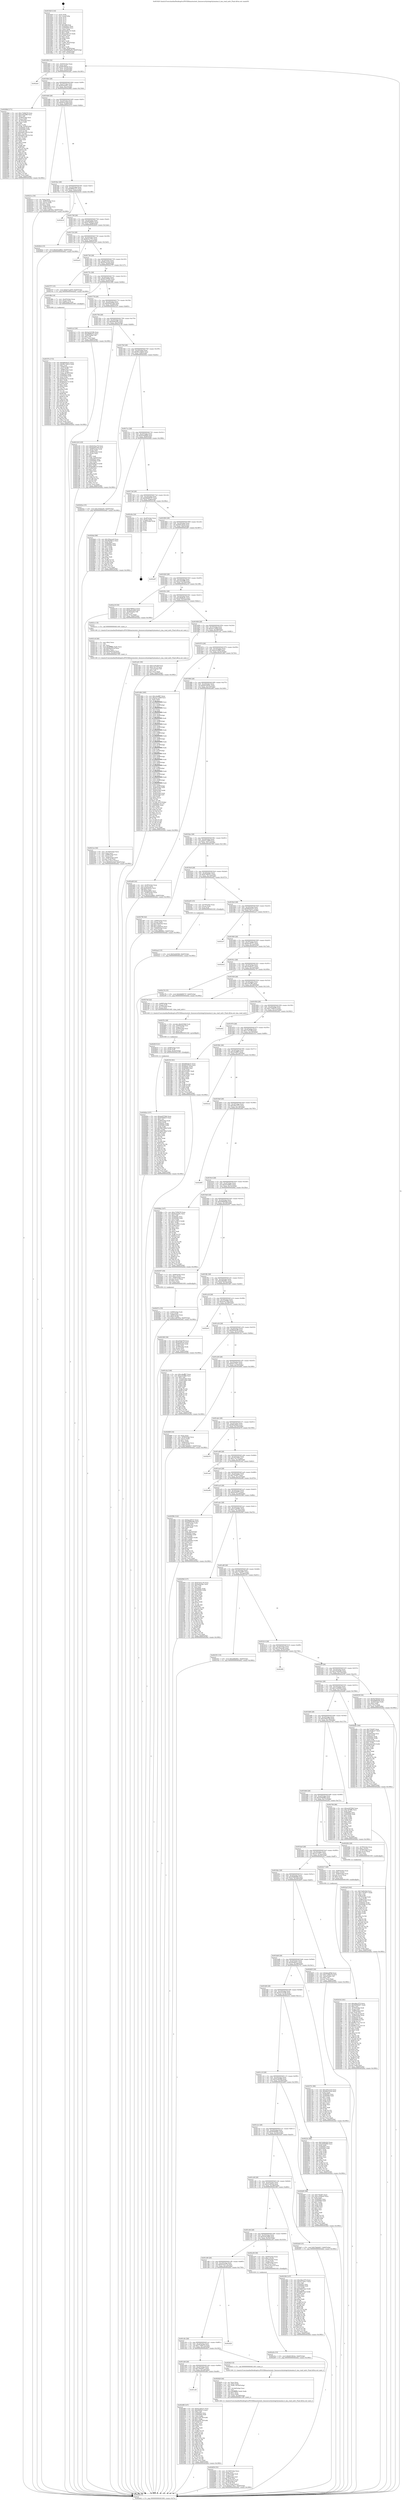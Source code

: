 digraph "0x401620" {
  label = "0x401620 (/mnt/c/Users/mathe/Desktop/tcc/POCII/binaries/extr_linuxsecurityintegrityimaima.h_ima_read_xattr_Final-ollvm.out::main(0))"
  labelloc = "t"
  node[shape=record]

  Entry [label="",width=0.3,height=0.3,shape=circle,fillcolor=black,style=filled]
  "0x401694" [label="{
     0x401694 [32]\l
     | [instrs]\l
     &nbsp;&nbsp;0x401694 \<+6\>: mov -0xb0(%rbp),%eax\l
     &nbsp;&nbsp;0x40169a \<+2\>: mov %eax,%ecx\l
     &nbsp;&nbsp;0x40169c \<+6\>: sub $0x827f4429,%ecx\l
     &nbsp;&nbsp;0x4016a2 \<+6\>: mov %eax,-0xc4(%rbp)\l
     &nbsp;&nbsp;0x4016a8 \<+6\>: mov %ecx,-0xc8(%rbp)\l
     &nbsp;&nbsp;0x4016ae \<+6\>: je 0000000000402ab1 \<main+0x1491\>\l
  }"]
  "0x402ab1" [label="{
     0x402ab1\l
  }", style=dashed]
  "0x4016b4" [label="{
     0x4016b4 [28]\l
     | [instrs]\l
     &nbsp;&nbsp;0x4016b4 \<+5\>: jmp 00000000004016b9 \<main+0x99\>\l
     &nbsp;&nbsp;0x4016b9 \<+6\>: mov -0xc4(%rbp),%eax\l
     &nbsp;&nbsp;0x4016bf \<+5\>: sub $0x82eeae61,%eax\l
     &nbsp;&nbsp;0x4016c4 \<+6\>: mov %eax,-0xcc(%rbp)\l
     &nbsp;&nbsp;0x4016ca \<+6\>: je 000000000040296d \<main+0x134d\>\l
  }"]
  Exit [label="",width=0.3,height=0.3,shape=circle,fillcolor=black,style=filled,peripheries=2]
  "0x40296d" [label="{
     0x40296d [171]\l
     | [instrs]\l
     &nbsp;&nbsp;0x40296d \<+5\>: mov $0xc720bb78,%eax\l
     &nbsp;&nbsp;0x402972 \<+5\>: mov $0xa3d329f6,%ecx\l
     &nbsp;&nbsp;0x402977 \<+2\>: mov $0x1,%dl\l
     &nbsp;&nbsp;0x402979 \<+4\>: mov -0x48(%rbp),%rsi\l
     &nbsp;&nbsp;0x40297d \<+2\>: mov (%rsi),%edi\l
     &nbsp;&nbsp;0x40297f \<+4\>: mov -0x78(%rbp),%rsi\l
     &nbsp;&nbsp;0x402983 \<+2\>: cmp (%rsi),%edi\l
     &nbsp;&nbsp;0x402985 \<+4\>: setl %r8b\l
     &nbsp;&nbsp;0x402989 \<+4\>: and $0x1,%r8b\l
     &nbsp;&nbsp;0x40298d \<+4\>: mov %r8b,-0x29(%rbp)\l
     &nbsp;&nbsp;0x402991 \<+7\>: mov 0x40505c,%edi\l
     &nbsp;&nbsp;0x402998 \<+8\>: mov 0x405060,%r9d\l
     &nbsp;&nbsp;0x4029a0 \<+3\>: mov %edi,%r10d\l
     &nbsp;&nbsp;0x4029a3 \<+7\>: sub $0xea061329,%r10d\l
     &nbsp;&nbsp;0x4029aa \<+4\>: sub $0x1,%r10d\l
     &nbsp;&nbsp;0x4029ae \<+7\>: add $0xea061329,%r10d\l
     &nbsp;&nbsp;0x4029b5 \<+4\>: imul %r10d,%edi\l
     &nbsp;&nbsp;0x4029b9 \<+3\>: and $0x1,%edi\l
     &nbsp;&nbsp;0x4029bc \<+3\>: cmp $0x0,%edi\l
     &nbsp;&nbsp;0x4029bf \<+4\>: sete %r8b\l
     &nbsp;&nbsp;0x4029c3 \<+4\>: cmp $0xa,%r9d\l
     &nbsp;&nbsp;0x4029c7 \<+4\>: setl %r11b\l
     &nbsp;&nbsp;0x4029cb \<+3\>: mov %r8b,%bl\l
     &nbsp;&nbsp;0x4029ce \<+3\>: xor $0xff,%bl\l
     &nbsp;&nbsp;0x4029d1 \<+3\>: mov %r11b,%r14b\l
     &nbsp;&nbsp;0x4029d4 \<+4\>: xor $0xff,%r14b\l
     &nbsp;&nbsp;0x4029d8 \<+3\>: xor $0x1,%dl\l
     &nbsp;&nbsp;0x4029db \<+3\>: mov %bl,%r15b\l
     &nbsp;&nbsp;0x4029de \<+4\>: and $0xff,%r15b\l
     &nbsp;&nbsp;0x4029e2 \<+3\>: and %dl,%r8b\l
     &nbsp;&nbsp;0x4029e5 \<+3\>: mov %r14b,%r12b\l
     &nbsp;&nbsp;0x4029e8 \<+4\>: and $0xff,%r12b\l
     &nbsp;&nbsp;0x4029ec \<+3\>: and %dl,%r11b\l
     &nbsp;&nbsp;0x4029ef \<+3\>: or %r8b,%r15b\l
     &nbsp;&nbsp;0x4029f2 \<+3\>: or %r11b,%r12b\l
     &nbsp;&nbsp;0x4029f5 \<+3\>: xor %r12b,%r15b\l
     &nbsp;&nbsp;0x4029f8 \<+3\>: or %r14b,%bl\l
     &nbsp;&nbsp;0x4029fb \<+3\>: xor $0xff,%bl\l
     &nbsp;&nbsp;0x4029fe \<+3\>: or $0x1,%dl\l
     &nbsp;&nbsp;0x402a01 \<+2\>: and %dl,%bl\l
     &nbsp;&nbsp;0x402a03 \<+3\>: or %bl,%r15b\l
     &nbsp;&nbsp;0x402a06 \<+4\>: test $0x1,%r15b\l
     &nbsp;&nbsp;0x402a0a \<+3\>: cmovne %ecx,%eax\l
     &nbsp;&nbsp;0x402a0d \<+6\>: mov %eax,-0xb0(%rbp)\l
     &nbsp;&nbsp;0x402a13 \<+5\>: jmp 0000000000402eb2 \<main+0x1892\>\l
  }"]
  "0x4016d0" [label="{
     0x4016d0 [28]\l
     | [instrs]\l
     &nbsp;&nbsp;0x4016d0 \<+5\>: jmp 00000000004016d5 \<main+0xb5\>\l
     &nbsp;&nbsp;0x4016d5 \<+6\>: mov -0xc4(%rbp),%eax\l
     &nbsp;&nbsp;0x4016db \<+5\>: sub $0x843a1bef,%eax\l
     &nbsp;&nbsp;0x4016e0 \<+6\>: mov %eax,-0xd0(%rbp)\l
     &nbsp;&nbsp;0x4016e6 \<+6\>: je 000000000040221a \<main+0xbfa\>\l
  }"]
  "0x402aa2" [label="{
     0x402aa2 [15]\l
     | [instrs]\l
     &nbsp;&nbsp;0x402aa2 \<+10\>: movl $0x5a2fe5b8,-0xb0(%rbp)\l
     &nbsp;&nbsp;0x402aac \<+5\>: jmp 0000000000402eb2 \<main+0x1892\>\l
  }"]
  "0x40221a" [label="{
     0x40221a [34]\l
     | [instrs]\l
     &nbsp;&nbsp;0x40221a \<+2\>: xor %eax,%eax\l
     &nbsp;&nbsp;0x40221c \<+4\>: mov -0x80(%rbp),%rcx\l
     &nbsp;&nbsp;0x402220 \<+2\>: mov (%rcx),%edx\l
     &nbsp;&nbsp;0x402222 \<+3\>: sub $0x1,%eax\l
     &nbsp;&nbsp;0x402225 \<+2\>: sub %eax,%edx\l
     &nbsp;&nbsp;0x402227 \<+4\>: mov -0x80(%rbp),%rcx\l
     &nbsp;&nbsp;0x40222b \<+2\>: mov %edx,(%rcx)\l
     &nbsp;&nbsp;0x40222d \<+10\>: movl $0x11d0783a,-0xb0(%rbp)\l
     &nbsp;&nbsp;0x402237 \<+5\>: jmp 0000000000402eb2 \<main+0x1892\>\l
  }"]
  "0x4016ec" [label="{
     0x4016ec [28]\l
     | [instrs]\l
     &nbsp;&nbsp;0x4016ec \<+5\>: jmp 00000000004016f1 \<main+0xd1\>\l
     &nbsp;&nbsp;0x4016f1 \<+6\>: mov -0xc4(%rbp),%eax\l
     &nbsp;&nbsp;0x4016f7 \<+5\>: sub $0x86f0c277,%eax\l
     &nbsp;&nbsp;0x4016fc \<+6\>: mov %eax,-0xd4(%rbp)\l
     &nbsp;&nbsp;0x401702 \<+6\>: je 0000000000402b16 \<main+0x14f6\>\l
  }"]
  "0x402a5a" [label="{
     0x402a5a [15]\l
     | [instrs]\l
     &nbsp;&nbsp;0x402a5a \<+10\>: movl $0xb010b3ec,-0xb0(%rbp)\l
     &nbsp;&nbsp;0x402a64 \<+5\>: jmp 0000000000402eb2 \<main+0x1892\>\l
  }"]
  "0x402b16" [label="{
     0x402b16\l
  }", style=dashed]
  "0x401708" [label="{
     0x401708 [28]\l
     | [instrs]\l
     &nbsp;&nbsp;0x401708 \<+5\>: jmp 000000000040170d \<main+0xed\>\l
     &nbsp;&nbsp;0x40170d \<+6\>: mov -0xc4(%rbp),%eax\l
     &nbsp;&nbsp;0x401713 \<+5\>: sub $0x87b69d15,%eax\l
     &nbsp;&nbsp;0x401718 \<+6\>: mov %eax,-0xd8(%rbp)\l
     &nbsp;&nbsp;0x40171e \<+6\>: je 00000000004028cb \<main+0x12ab\>\l
  }"]
  "0x40282e" [label="{
     0x40282e [157]\l
     | [instrs]\l
     &nbsp;&nbsp;0x40282e \<+5\>: mov $0xee2070b6,%eax\l
     &nbsp;&nbsp;0x402833 \<+5\>: mov $0x87b69d15,%esi\l
     &nbsp;&nbsp;0x402838 \<+2\>: mov $0x1,%cl\l
     &nbsp;&nbsp;0x40283a \<+4\>: mov -0x48(%rbp),%rdi\l
     &nbsp;&nbsp;0x40283e \<+6\>: movl $0x0,(%rdi)\l
     &nbsp;&nbsp;0x402844 \<+7\>: mov 0x40505c,%edx\l
     &nbsp;&nbsp;0x40284b \<+8\>: mov 0x405060,%r8d\l
     &nbsp;&nbsp;0x402853 \<+3\>: mov %edx,%r9d\l
     &nbsp;&nbsp;0x402856 \<+7\>: sub $0x38d150bd,%r9d\l
     &nbsp;&nbsp;0x40285d \<+4\>: sub $0x1,%r9d\l
     &nbsp;&nbsp;0x402861 \<+7\>: add $0x38d150bd,%r9d\l
     &nbsp;&nbsp;0x402868 \<+4\>: imul %r9d,%edx\l
     &nbsp;&nbsp;0x40286c \<+3\>: and $0x1,%edx\l
     &nbsp;&nbsp;0x40286f \<+3\>: cmp $0x0,%edx\l
     &nbsp;&nbsp;0x402872 \<+4\>: sete %r10b\l
     &nbsp;&nbsp;0x402876 \<+4\>: cmp $0xa,%r8d\l
     &nbsp;&nbsp;0x40287a \<+4\>: setl %r11b\l
     &nbsp;&nbsp;0x40287e \<+3\>: mov %r10b,%bl\l
     &nbsp;&nbsp;0x402881 \<+3\>: xor $0xff,%bl\l
     &nbsp;&nbsp;0x402884 \<+3\>: mov %r11b,%r14b\l
     &nbsp;&nbsp;0x402887 \<+4\>: xor $0xff,%r14b\l
     &nbsp;&nbsp;0x40288b \<+3\>: xor $0x0,%cl\l
     &nbsp;&nbsp;0x40288e \<+3\>: mov %bl,%r15b\l
     &nbsp;&nbsp;0x402891 \<+4\>: and $0x0,%r15b\l
     &nbsp;&nbsp;0x402895 \<+3\>: and %cl,%r10b\l
     &nbsp;&nbsp;0x402898 \<+3\>: mov %r14b,%r12b\l
     &nbsp;&nbsp;0x40289b \<+4\>: and $0x0,%r12b\l
     &nbsp;&nbsp;0x40289f \<+3\>: and %cl,%r11b\l
     &nbsp;&nbsp;0x4028a2 \<+3\>: or %r10b,%r15b\l
     &nbsp;&nbsp;0x4028a5 \<+3\>: or %r11b,%r12b\l
     &nbsp;&nbsp;0x4028a8 \<+3\>: xor %r12b,%r15b\l
     &nbsp;&nbsp;0x4028ab \<+3\>: or %r14b,%bl\l
     &nbsp;&nbsp;0x4028ae \<+3\>: xor $0xff,%bl\l
     &nbsp;&nbsp;0x4028b1 \<+3\>: or $0x0,%cl\l
     &nbsp;&nbsp;0x4028b4 \<+2\>: and %cl,%bl\l
     &nbsp;&nbsp;0x4028b6 \<+3\>: or %bl,%r15b\l
     &nbsp;&nbsp;0x4028b9 \<+4\>: test $0x1,%r15b\l
     &nbsp;&nbsp;0x4028bd \<+3\>: cmovne %esi,%eax\l
     &nbsp;&nbsp;0x4028c0 \<+6\>: mov %eax,-0xb0(%rbp)\l
     &nbsp;&nbsp;0x4028c6 \<+5\>: jmp 0000000000402eb2 \<main+0x1892\>\l
  }"]
  "0x4028cb" [label="{
     0x4028cb [15]\l
     | [instrs]\l
     &nbsp;&nbsp;0x4028cb \<+10\>: movl $0xd3ced6b3,-0xb0(%rbp)\l
     &nbsp;&nbsp;0x4028d5 \<+5\>: jmp 0000000000402eb2 \<main+0x1892\>\l
  }"]
  "0x401724" [label="{
     0x401724 [28]\l
     | [instrs]\l
     &nbsp;&nbsp;0x401724 \<+5\>: jmp 0000000000401729 \<main+0x109\>\l
     &nbsp;&nbsp;0x401729 \<+6\>: mov -0xc4(%rbp),%eax\l
     &nbsp;&nbsp;0x40172f \<+5\>: sub $0x8c01c731,%eax\l
     &nbsp;&nbsp;0x401734 \<+6\>: mov %eax,-0xdc(%rbp)\l
     &nbsp;&nbsp;0x40173a \<+6\>: je 0000000000402ac0 \<main+0x14a0\>\l
  }"]
  "0x402819" [label="{
     0x402819 [21]\l
     | [instrs]\l
     &nbsp;&nbsp;0x402819 \<+7\>: mov -0x88(%rbp),%rdi\l
     &nbsp;&nbsp;0x402820 \<+3\>: mov (%rdi),%rdi\l
     &nbsp;&nbsp;0x402823 \<+6\>: mov %eax,-0x1bc(%rbp)\l
     &nbsp;&nbsp;0x402829 \<+5\>: call 0000000000401030 \<free@plt\>\l
     | [calls]\l
     &nbsp;&nbsp;0x401030 \{1\} (unknown)\l
  }"]
  "0x402ac0" [label="{
     0x402ac0\l
  }", style=dashed]
  "0x401740" [label="{
     0x401740 [28]\l
     | [instrs]\l
     &nbsp;&nbsp;0x401740 \<+5\>: jmp 0000000000401745 \<main+0x125\>\l
     &nbsp;&nbsp;0x401745 \<+6\>: mov -0xc4(%rbp),%eax\l
     &nbsp;&nbsp;0x40174b \<+5\>: sub $0x90ec2ca4,%eax\l
     &nbsp;&nbsp;0x401750 \<+6\>: mov %eax,-0xe0(%rbp)\l
     &nbsp;&nbsp;0x401756 \<+6\>: je 0000000000402757 \<main+0x1137\>\l
  }"]
  "0x4027fc" [label="{
     0x4027fc [29]\l
     | [instrs]\l
     &nbsp;&nbsp;0x4027fc \<+10\>: movabs $0x4030b6,%rdi\l
     &nbsp;&nbsp;0x402806 \<+4\>: mov -0x50(%rbp),%rsi\l
     &nbsp;&nbsp;0x40280a \<+2\>: mov %eax,(%rsi)\l
     &nbsp;&nbsp;0x40280c \<+4\>: mov -0x50(%rbp),%rsi\l
     &nbsp;&nbsp;0x402810 \<+2\>: mov (%rsi),%esi\l
     &nbsp;&nbsp;0x402812 \<+2\>: mov $0x0,%al\l
     &nbsp;&nbsp;0x402814 \<+5\>: call 0000000000401040 \<printf@plt\>\l
     | [calls]\l
     &nbsp;&nbsp;0x401040 \{1\} (unknown)\l
  }"]
  "0x402757" [label="{
     0x402757 [15]\l
     | [instrs]\l
     &nbsp;&nbsp;0x402757 \<+10\>: movl $0xb71a297f,-0xb0(%rbp)\l
     &nbsp;&nbsp;0x402761 \<+5\>: jmp 0000000000402eb2 \<main+0x1892\>\l
  }"]
  "0x40175c" [label="{
     0x40175c [28]\l
     | [instrs]\l
     &nbsp;&nbsp;0x40175c \<+5\>: jmp 0000000000401761 \<main+0x141\>\l
     &nbsp;&nbsp;0x401761 \<+6\>: mov -0xc4(%rbp),%eax\l
     &nbsp;&nbsp;0x401767 \<+5\>: sub $0x92107b30,%eax\l
     &nbsp;&nbsp;0x40176c \<+6\>: mov %eax,-0xe4(%rbp)\l
     &nbsp;&nbsp;0x401772 \<+6\>: je 0000000000401f6b \<main+0x94b\>\l
  }"]
  "0x402654" [label="{
     0x402654 [53]\l
     | [instrs]\l
     &nbsp;&nbsp;0x402654 \<+6\>: mov -0x1b8(%rbp),%ecx\l
     &nbsp;&nbsp;0x40265a \<+3\>: imul %eax,%ecx\l
     &nbsp;&nbsp;0x40265d \<+4\>: mov -0x70(%rbp),%rdi\l
     &nbsp;&nbsp;0x402661 \<+3\>: mov (%rdi),%rdi\l
     &nbsp;&nbsp;0x402664 \<+4\>: mov -0x68(%rbp),%r8\l
     &nbsp;&nbsp;0x402668 \<+3\>: movslq (%r8),%r8\l
     &nbsp;&nbsp;0x40266b \<+4\>: mov (%rdi,%r8,8),%rdi\l
     &nbsp;&nbsp;0x40266f \<+4\>: mov -0x58(%rbp),%r8\l
     &nbsp;&nbsp;0x402673 \<+3\>: movslq (%r8),%r8\l
     &nbsp;&nbsp;0x402676 \<+4\>: mov %ecx,(%rdi,%r8,4)\l
     &nbsp;&nbsp;0x40267a \<+10\>: movl $0xfa2776c1,-0xb0(%rbp)\l
     &nbsp;&nbsp;0x402684 \<+5\>: jmp 0000000000402eb2 \<main+0x1892\>\l
  }"]
  "0x401f6b" [label="{
     0x401f6b [19]\l
     | [instrs]\l
     &nbsp;&nbsp;0x401f6b \<+7\>: mov -0xa0(%rbp),%rax\l
     &nbsp;&nbsp;0x401f72 \<+3\>: mov (%rax),%rax\l
     &nbsp;&nbsp;0x401f75 \<+4\>: mov 0x8(%rax),%rdi\l
     &nbsp;&nbsp;0x401f79 \<+5\>: call 0000000000401060 \<atoi@plt\>\l
     | [calls]\l
     &nbsp;&nbsp;0x401060 \{1\} (unknown)\l
  }"]
  "0x401778" [label="{
     0x401778 [28]\l
     | [instrs]\l
     &nbsp;&nbsp;0x401778 \<+5\>: jmp 000000000040177d \<main+0x15d\>\l
     &nbsp;&nbsp;0x40177d \<+6\>: mov -0xc4(%rbp),%eax\l
     &nbsp;&nbsp;0x401783 \<+5\>: sub $0x92945348,%eax\l
     &nbsp;&nbsp;0x401788 \<+6\>: mov %eax,-0xe8(%rbp)\l
     &nbsp;&nbsp;0x40178e \<+6\>: je 00000000004021a3 \<main+0xb83\>\l
  }"]
  "0x402628" [label="{
     0x402628 [44]\l
     | [instrs]\l
     &nbsp;&nbsp;0x402628 \<+2\>: xor %ecx,%ecx\l
     &nbsp;&nbsp;0x40262a \<+5\>: mov $0x2,%edx\l
     &nbsp;&nbsp;0x40262f \<+6\>: mov %edx,-0x1b4(%rbp)\l
     &nbsp;&nbsp;0x402635 \<+1\>: cltd\l
     &nbsp;&nbsp;0x402636 \<+6\>: mov -0x1b4(%rbp),%esi\l
     &nbsp;&nbsp;0x40263c \<+2\>: idiv %esi\l
     &nbsp;&nbsp;0x40263e \<+6\>: imul $0xfffffffe,%edx,%edx\l
     &nbsp;&nbsp;0x402644 \<+3\>: sub $0x1,%ecx\l
     &nbsp;&nbsp;0x402647 \<+2\>: sub %ecx,%edx\l
     &nbsp;&nbsp;0x402649 \<+6\>: mov %edx,-0x1b8(%rbp)\l
     &nbsp;&nbsp;0x40264f \<+5\>: call 0000000000401160 \<next_i\>\l
     | [calls]\l
     &nbsp;&nbsp;0x401160 \{1\} (/mnt/c/Users/mathe/Desktop/tcc/POCII/binaries/extr_linuxsecurityintegrityimaima.h_ima_read_xattr_Final-ollvm.out::next_i)\l
  }"]
  "0x4021a3" [label="{
     0x4021a3 [30]\l
     | [instrs]\l
     &nbsp;&nbsp;0x4021a3 \<+5\>: mov $0x4a31018b,%eax\l
     &nbsp;&nbsp;0x4021a8 \<+5\>: mov $0xa99dbc01,%ecx\l
     &nbsp;&nbsp;0x4021ad \<+3\>: mov -0x2b(%rbp),%dl\l
     &nbsp;&nbsp;0x4021b0 \<+3\>: test $0x1,%dl\l
     &nbsp;&nbsp;0x4021b3 \<+3\>: cmovne %ecx,%eax\l
     &nbsp;&nbsp;0x4021b6 \<+6\>: mov %eax,-0xb0(%rbp)\l
     &nbsp;&nbsp;0x4021bc \<+5\>: jmp 0000000000402eb2 \<main+0x1892\>\l
  }"]
  "0x401794" [label="{
     0x401794 [28]\l
     | [instrs]\l
     &nbsp;&nbsp;0x401794 \<+5\>: jmp 0000000000401799 \<main+0x179\>\l
     &nbsp;&nbsp;0x401799 \<+6\>: mov -0xc4(%rbp),%eax\l
     &nbsp;&nbsp;0x40179f \<+5\>: sub $0x9a84c98c,%eax\l
     &nbsp;&nbsp;0x4017a4 \<+6\>: mov %eax,-0xec(%rbp)\l
     &nbsp;&nbsp;0x4017aa \<+6\>: je 0000000000402126 \<main+0xb06\>\l
  }"]
  "0x401cd4" [label="{
     0x401cd4\l
  }", style=dashed]
  "0x402126" [label="{
     0x402126 [125]\l
     | [instrs]\l
     &nbsp;&nbsp;0x402126 \<+5\>: mov $0x6163a176,%eax\l
     &nbsp;&nbsp;0x40212b \<+5\>: mov $0x92945348,%ecx\l
     &nbsp;&nbsp;0x402130 \<+4\>: mov -0x80(%rbp),%rdx\l
     &nbsp;&nbsp;0x402134 \<+2\>: mov (%rdx),%esi\l
     &nbsp;&nbsp;0x402136 \<+7\>: mov -0x90(%rbp),%rdx\l
     &nbsp;&nbsp;0x40213d \<+2\>: cmp (%rdx),%esi\l
     &nbsp;&nbsp;0x40213f \<+4\>: setl %dil\l
     &nbsp;&nbsp;0x402143 \<+4\>: and $0x1,%dil\l
     &nbsp;&nbsp;0x402147 \<+4\>: mov %dil,-0x2b(%rbp)\l
     &nbsp;&nbsp;0x40214b \<+7\>: mov 0x40505c,%esi\l
     &nbsp;&nbsp;0x402152 \<+8\>: mov 0x405060,%r8d\l
     &nbsp;&nbsp;0x40215a \<+3\>: mov %esi,%r9d\l
     &nbsp;&nbsp;0x40215d \<+7\>: sub $0x8adfba15,%r9d\l
     &nbsp;&nbsp;0x402164 \<+4\>: sub $0x1,%r9d\l
     &nbsp;&nbsp;0x402168 \<+7\>: add $0x8adfba15,%r9d\l
     &nbsp;&nbsp;0x40216f \<+4\>: imul %r9d,%esi\l
     &nbsp;&nbsp;0x402173 \<+3\>: and $0x1,%esi\l
     &nbsp;&nbsp;0x402176 \<+3\>: cmp $0x0,%esi\l
     &nbsp;&nbsp;0x402179 \<+4\>: sete %dil\l
     &nbsp;&nbsp;0x40217d \<+4\>: cmp $0xa,%r8d\l
     &nbsp;&nbsp;0x402181 \<+4\>: setl %r10b\l
     &nbsp;&nbsp;0x402185 \<+3\>: mov %dil,%r11b\l
     &nbsp;&nbsp;0x402188 \<+3\>: and %r10b,%r11b\l
     &nbsp;&nbsp;0x40218b \<+3\>: xor %r10b,%dil\l
     &nbsp;&nbsp;0x40218e \<+3\>: or %dil,%r11b\l
     &nbsp;&nbsp;0x402191 \<+4\>: test $0x1,%r11b\l
     &nbsp;&nbsp;0x402195 \<+3\>: cmovne %ecx,%eax\l
     &nbsp;&nbsp;0x402198 \<+6\>: mov %eax,-0xb0(%rbp)\l
     &nbsp;&nbsp;0x40219e \<+5\>: jmp 0000000000402eb2 \<main+0x1892\>\l
  }"]
  "0x4017b0" [label="{
     0x4017b0 [28]\l
     | [instrs]\l
     &nbsp;&nbsp;0x4017b0 \<+5\>: jmp 00000000004017b5 \<main+0x195\>\l
     &nbsp;&nbsp;0x4017b5 \<+6\>: mov -0xc4(%rbp),%eax\l
     &nbsp;&nbsp;0x4017bb \<+5\>: sub $0x9b11b635,%eax\l
     &nbsp;&nbsp;0x4017c0 \<+6\>: mov %eax,-0xf0(%rbp)\l
     &nbsp;&nbsp;0x4017c6 \<+6\>: je 000000000040202a \<main+0xa0a\>\l
  }"]
  "0x4024f8" [label="{
     0x4024f8 [147]\l
     | [instrs]\l
     &nbsp;&nbsp;0x4024f8 \<+5\>: mov $0xbac49727,%eax\l
     &nbsp;&nbsp;0x4024fd \<+5\>: mov $0xe2b5873,%ecx\l
     &nbsp;&nbsp;0x402502 \<+2\>: mov $0x1,%dl\l
     &nbsp;&nbsp;0x402504 \<+7\>: mov 0x40505c,%esi\l
     &nbsp;&nbsp;0x40250b \<+7\>: mov 0x405060,%edi\l
     &nbsp;&nbsp;0x402512 \<+3\>: mov %esi,%r8d\l
     &nbsp;&nbsp;0x402515 \<+7\>: sub $0x3c2877ff,%r8d\l
     &nbsp;&nbsp;0x40251c \<+4\>: sub $0x1,%r8d\l
     &nbsp;&nbsp;0x402520 \<+7\>: add $0x3c2877ff,%r8d\l
     &nbsp;&nbsp;0x402527 \<+4\>: imul %r8d,%esi\l
     &nbsp;&nbsp;0x40252b \<+3\>: and $0x1,%esi\l
     &nbsp;&nbsp;0x40252e \<+3\>: cmp $0x0,%esi\l
     &nbsp;&nbsp;0x402531 \<+4\>: sete %r9b\l
     &nbsp;&nbsp;0x402535 \<+3\>: cmp $0xa,%edi\l
     &nbsp;&nbsp;0x402538 \<+4\>: setl %r10b\l
     &nbsp;&nbsp;0x40253c \<+3\>: mov %r9b,%r11b\l
     &nbsp;&nbsp;0x40253f \<+4\>: xor $0xff,%r11b\l
     &nbsp;&nbsp;0x402543 \<+3\>: mov %r10b,%bl\l
     &nbsp;&nbsp;0x402546 \<+3\>: xor $0xff,%bl\l
     &nbsp;&nbsp;0x402549 \<+3\>: xor $0x0,%dl\l
     &nbsp;&nbsp;0x40254c \<+3\>: mov %r11b,%r14b\l
     &nbsp;&nbsp;0x40254f \<+4\>: and $0x0,%r14b\l
     &nbsp;&nbsp;0x402553 \<+3\>: and %dl,%r9b\l
     &nbsp;&nbsp;0x402556 \<+3\>: mov %bl,%r15b\l
     &nbsp;&nbsp;0x402559 \<+4\>: and $0x0,%r15b\l
     &nbsp;&nbsp;0x40255d \<+3\>: and %dl,%r10b\l
     &nbsp;&nbsp;0x402560 \<+3\>: or %r9b,%r14b\l
     &nbsp;&nbsp;0x402563 \<+3\>: or %r10b,%r15b\l
     &nbsp;&nbsp;0x402566 \<+3\>: xor %r15b,%r14b\l
     &nbsp;&nbsp;0x402569 \<+3\>: or %bl,%r11b\l
     &nbsp;&nbsp;0x40256c \<+4\>: xor $0xff,%r11b\l
     &nbsp;&nbsp;0x402570 \<+3\>: or $0x0,%dl\l
     &nbsp;&nbsp;0x402573 \<+3\>: and %dl,%r11b\l
     &nbsp;&nbsp;0x402576 \<+3\>: or %r11b,%r14b\l
     &nbsp;&nbsp;0x402579 \<+4\>: test $0x1,%r14b\l
     &nbsp;&nbsp;0x40257d \<+3\>: cmovne %ecx,%eax\l
     &nbsp;&nbsp;0x402580 \<+6\>: mov %eax,-0xb0(%rbp)\l
     &nbsp;&nbsp;0x402586 \<+5\>: jmp 0000000000402eb2 \<main+0x1892\>\l
  }"]
  "0x40202a" [label="{
     0x40202a [15]\l
     | [instrs]\l
     &nbsp;&nbsp;0x40202a \<+10\>: movl $0x193d2a93,-0xb0(%rbp)\l
     &nbsp;&nbsp;0x402034 \<+5\>: jmp 0000000000402eb2 \<main+0x1892\>\l
  }"]
  "0x4017cc" [label="{
     0x4017cc [28]\l
     | [instrs]\l
     &nbsp;&nbsp;0x4017cc \<+5\>: jmp 00000000004017d1 \<main+0x1b1\>\l
     &nbsp;&nbsp;0x4017d1 \<+6\>: mov -0xc4(%rbp),%eax\l
     &nbsp;&nbsp;0x4017d7 \<+5\>: sub $0x9cba9f48,%eax\l
     &nbsp;&nbsp;0x4017dc \<+6\>: mov %eax,-0xf4(%rbp)\l
     &nbsp;&nbsp;0x4017e2 \<+6\>: je 00000000004026ab \<main+0x108b\>\l
  }"]
  "0x401cb8" [label="{
     0x401cb8 [28]\l
     | [instrs]\l
     &nbsp;&nbsp;0x401cb8 \<+5\>: jmp 0000000000401cbd \<main+0x69d\>\l
     &nbsp;&nbsp;0x401cbd \<+6\>: mov -0xc4(%rbp),%eax\l
     &nbsp;&nbsp;0x401cc3 \<+5\>: sub $0x7deda9c7,%eax\l
     &nbsp;&nbsp;0x401cc8 \<+6\>: mov %eax,-0x1a8(%rbp)\l
     &nbsp;&nbsp;0x401cce \<+6\>: je 00000000004024f8 \<main+0xed8\>\l
  }"]
  "0x4026ab" [label="{
     0x4026ab [86]\l
     | [instrs]\l
     &nbsp;&nbsp;0x4026ab \<+5\>: mov $0x184acea0,%eax\l
     &nbsp;&nbsp;0x4026b0 \<+5\>: mov $0x46ab8ccc,%ecx\l
     &nbsp;&nbsp;0x4026b5 \<+2\>: xor %edx,%edx\l
     &nbsp;&nbsp;0x4026b7 \<+7\>: mov 0x40505c,%esi\l
     &nbsp;&nbsp;0x4026be \<+7\>: mov 0x405060,%edi\l
     &nbsp;&nbsp;0x4026c5 \<+3\>: sub $0x1,%edx\l
     &nbsp;&nbsp;0x4026c8 \<+3\>: mov %esi,%r8d\l
     &nbsp;&nbsp;0x4026cb \<+3\>: add %edx,%r8d\l
     &nbsp;&nbsp;0x4026ce \<+4\>: imul %r8d,%esi\l
     &nbsp;&nbsp;0x4026d2 \<+3\>: and $0x1,%esi\l
     &nbsp;&nbsp;0x4026d5 \<+3\>: cmp $0x0,%esi\l
     &nbsp;&nbsp;0x4026d8 \<+4\>: sete %r9b\l
     &nbsp;&nbsp;0x4026dc \<+3\>: cmp $0xa,%edi\l
     &nbsp;&nbsp;0x4026df \<+4\>: setl %r10b\l
     &nbsp;&nbsp;0x4026e3 \<+3\>: mov %r9b,%r11b\l
     &nbsp;&nbsp;0x4026e6 \<+3\>: and %r10b,%r11b\l
     &nbsp;&nbsp;0x4026e9 \<+3\>: xor %r10b,%r9b\l
     &nbsp;&nbsp;0x4026ec \<+3\>: or %r9b,%r11b\l
     &nbsp;&nbsp;0x4026ef \<+4\>: test $0x1,%r11b\l
     &nbsp;&nbsp;0x4026f3 \<+3\>: cmovne %ecx,%eax\l
     &nbsp;&nbsp;0x4026f6 \<+6\>: mov %eax,-0xb0(%rbp)\l
     &nbsp;&nbsp;0x4026fc \<+5\>: jmp 0000000000402eb2 \<main+0x1892\>\l
  }"]
  "0x4017e8" [label="{
     0x4017e8 [28]\l
     | [instrs]\l
     &nbsp;&nbsp;0x4017e8 \<+5\>: jmp 00000000004017ed \<main+0x1cd\>\l
     &nbsp;&nbsp;0x4017ed \<+6\>: mov -0xc4(%rbp),%eax\l
     &nbsp;&nbsp;0x4017f3 \<+5\>: sub $0x9dd06737,%eax\l
     &nbsp;&nbsp;0x4017f8 \<+6\>: mov %eax,-0xf8(%rbp)\l
     &nbsp;&nbsp;0x4017fe \<+6\>: je 0000000000402c8a \<main+0x166a\>\l
  }"]
  "0x402623" [label="{
     0x402623 [5]\l
     | [instrs]\l
     &nbsp;&nbsp;0x402623 \<+5\>: call 0000000000401160 \<next_i\>\l
     | [calls]\l
     &nbsp;&nbsp;0x401160 \{1\} (/mnt/c/Users/mathe/Desktop/tcc/POCII/binaries/extr_linuxsecurityintegrityimaima.h_ima_read_xattr_Final-ollvm.out::next_i)\l
  }"]
  "0x402c8a" [label="{
     0x402c8a [24]\l
     | [instrs]\l
     &nbsp;&nbsp;0x402c8a \<+7\>: mov -0xa8(%rbp),%rax\l
     &nbsp;&nbsp;0x402c91 \<+2\>: mov (%rax),%eax\l
     &nbsp;&nbsp;0x402c93 \<+4\>: lea -0x28(%rbp),%rsp\l
     &nbsp;&nbsp;0x402c97 \<+1\>: pop %rbx\l
     &nbsp;&nbsp;0x402c98 \<+2\>: pop %r12\l
     &nbsp;&nbsp;0x402c9a \<+2\>: pop %r13\l
     &nbsp;&nbsp;0x402c9c \<+2\>: pop %r14\l
     &nbsp;&nbsp;0x402c9e \<+2\>: pop %r15\l
     &nbsp;&nbsp;0x402ca0 \<+1\>: pop %rbp\l
     &nbsp;&nbsp;0x402ca1 \<+1\>: ret\l
  }"]
  "0x401804" [label="{
     0x401804 [28]\l
     | [instrs]\l
     &nbsp;&nbsp;0x401804 \<+5\>: jmp 0000000000401809 \<main+0x1e9\>\l
     &nbsp;&nbsp;0x401809 \<+6\>: mov -0xc4(%rbp),%eax\l
     &nbsp;&nbsp;0x40180f \<+5\>: sub $0x9ef12b32,%eax\l
     &nbsp;&nbsp;0x401814 \<+6\>: mov %eax,-0xfc(%rbp)\l
     &nbsp;&nbsp;0x40181a \<+6\>: je 0000000000402e87 \<main+0x1867\>\l
  }"]
  "0x401c9c" [label="{
     0x401c9c [28]\l
     | [instrs]\l
     &nbsp;&nbsp;0x401c9c \<+5\>: jmp 0000000000401ca1 \<main+0x681\>\l
     &nbsp;&nbsp;0x401ca1 \<+6\>: mov -0xc4(%rbp),%eax\l
     &nbsp;&nbsp;0x401ca7 \<+5\>: sub $0x7726be79,%eax\l
     &nbsp;&nbsp;0x401cac \<+6\>: mov %eax,-0x1a4(%rbp)\l
     &nbsp;&nbsp;0x401cb2 \<+6\>: je 0000000000402623 \<main+0x1003\>\l
  }"]
  "0x402e87" [label="{
     0x402e87\l
  }", style=dashed]
  "0x401820" [label="{
     0x401820 [28]\l
     | [instrs]\l
     &nbsp;&nbsp;0x401820 \<+5\>: jmp 0000000000401825 \<main+0x205\>\l
     &nbsp;&nbsp;0x401825 \<+6\>: mov -0xc4(%rbp),%eax\l
     &nbsp;&nbsp;0x40182b \<+5\>: sub $0xa3d329f6,%eax\l
     &nbsp;&nbsp;0x401830 \<+6\>: mov %eax,-0x100(%rbp)\l
     &nbsp;&nbsp;0x401836 \<+6\>: je 0000000000402a18 \<main+0x13f8\>\l
  }"]
  "0x402d20" [label="{
     0x402d20\l
  }", style=dashed]
  "0x402a18" [label="{
     0x402a18 [30]\l
     | [instrs]\l
     &nbsp;&nbsp;0x402a18 \<+5\>: mov $0xb78805c3,%eax\l
     &nbsp;&nbsp;0x402a1d \<+5\>: mov $0x5e42c8d8,%ecx\l
     &nbsp;&nbsp;0x402a22 \<+3\>: mov -0x29(%rbp),%dl\l
     &nbsp;&nbsp;0x402a25 \<+3\>: test $0x1,%dl\l
     &nbsp;&nbsp;0x402a28 \<+3\>: cmovne %ecx,%eax\l
     &nbsp;&nbsp;0x402a2b \<+6\>: mov %eax,-0xb0(%rbp)\l
     &nbsp;&nbsp;0x402a31 \<+5\>: jmp 0000000000402eb2 \<main+0x1892\>\l
  }"]
  "0x40183c" [label="{
     0x40183c [28]\l
     | [instrs]\l
     &nbsp;&nbsp;0x40183c \<+5\>: jmp 0000000000401841 \<main+0x221\>\l
     &nbsp;&nbsp;0x401841 \<+6\>: mov -0xc4(%rbp),%eax\l
     &nbsp;&nbsp;0x401847 \<+5\>: sub $0xa99dbc01,%eax\l
     &nbsp;&nbsp;0x40184c \<+6\>: mov %eax,-0x104(%rbp)\l
     &nbsp;&nbsp;0x401852 \<+6\>: je 00000000004021c1 \<main+0xba1\>\l
  }"]
  "0x401c80" [label="{
     0x401c80 [28]\l
     | [instrs]\l
     &nbsp;&nbsp;0x401c80 \<+5\>: jmp 0000000000401c85 \<main+0x665\>\l
     &nbsp;&nbsp;0x401c85 \<+6\>: mov -0xc4(%rbp),%eax\l
     &nbsp;&nbsp;0x401c8b \<+5\>: sub $0x6163a176,%eax\l
     &nbsp;&nbsp;0x401c90 \<+6\>: mov %eax,-0x1a0(%rbp)\l
     &nbsp;&nbsp;0x401c96 \<+6\>: je 0000000000402d20 \<main+0x1700\>\l
  }"]
  "0x4021c1" [label="{
     0x4021c1 [5]\l
     | [instrs]\l
     &nbsp;&nbsp;0x4021c1 \<+5\>: call 0000000000401160 \<next_i\>\l
     | [calls]\l
     &nbsp;&nbsp;0x401160 \{1\} (/mnt/c/Users/mathe/Desktop/tcc/POCII/binaries/extr_linuxsecurityintegrityimaima.h_ima_read_xattr_Final-ollvm.out::next_i)\l
  }"]
  "0x401858" [label="{
     0x401858 [28]\l
     | [instrs]\l
     &nbsp;&nbsp;0x401858 \<+5\>: jmp 000000000040185d \<main+0x23d\>\l
     &nbsp;&nbsp;0x40185d \<+6\>: mov -0xc4(%rbp),%eax\l
     &nbsp;&nbsp;0x401863 \<+5\>: sub $0xaa1120df,%eax\l
     &nbsp;&nbsp;0x401868 \<+6\>: mov %eax,-0x108(%rbp)\l
     &nbsp;&nbsp;0x40186e \<+6\>: je 0000000000401ed1 \<main+0x8b1\>\l
  }"]
  "0x402a36" [label="{
     0x402a36 [36]\l
     | [instrs]\l
     &nbsp;&nbsp;0x402a36 \<+4\>: mov -0x40(%rbp),%rax\l
     &nbsp;&nbsp;0x402a3a \<+6\>: movl $0x1,(%rax)\l
     &nbsp;&nbsp;0x402a40 \<+4\>: mov -0x70(%rbp),%rax\l
     &nbsp;&nbsp;0x402a44 \<+3\>: mov (%rax),%rax\l
     &nbsp;&nbsp;0x402a47 \<+4\>: mov -0x48(%rbp),%rcx\l
     &nbsp;&nbsp;0x402a4b \<+3\>: movslq (%rcx),%rcx\l
     &nbsp;&nbsp;0x402a4e \<+4\>: mov (%rax,%rcx,8),%rax\l
     &nbsp;&nbsp;0x402a52 \<+3\>: mov %rax,%rdi\l
     &nbsp;&nbsp;0x402a55 \<+5\>: call 0000000000401030 \<free@plt\>\l
     | [calls]\l
     &nbsp;&nbsp;0x401030 \{1\} (unknown)\l
  }"]
  "0x401ed1" [label="{
     0x401ed1 [30]\l
     | [instrs]\l
     &nbsp;&nbsp;0x401ed1 \<+5\>: mov $0xc7c9726f,%eax\l
     &nbsp;&nbsp;0x401ed6 \<+5\>: mov $0x17b178,%ecx\l
     &nbsp;&nbsp;0x401edb \<+3\>: mov -0x31(%rbp),%dl\l
     &nbsp;&nbsp;0x401ede \<+3\>: test $0x1,%dl\l
     &nbsp;&nbsp;0x401ee1 \<+3\>: cmovne %ecx,%eax\l
     &nbsp;&nbsp;0x401ee4 \<+6\>: mov %eax,-0xb0(%rbp)\l
     &nbsp;&nbsp;0x401eea \<+5\>: jmp 0000000000402eb2 \<main+0x1892\>\l
  }"]
  "0x401874" [label="{
     0x401874 [28]\l
     | [instrs]\l
     &nbsp;&nbsp;0x401874 \<+5\>: jmp 0000000000401879 \<main+0x259\>\l
     &nbsp;&nbsp;0x401879 \<+6\>: mov -0xc4(%rbp),%eax\l
     &nbsp;&nbsp;0x40187f \<+5\>: sub $0xac41f9fd,%eax\l
     &nbsp;&nbsp;0x401884 \<+6\>: mov %eax,-0x10c(%rbp)\l
     &nbsp;&nbsp;0x40188a \<+6\>: je 0000000000401d64 \<main+0x744\>\l
  }"]
  "0x402434" [label="{
     0x402434 [181]\l
     | [instrs]\l
     &nbsp;&nbsp;0x402434 \<+5\>: mov $0xcbbcc575,%ecx\l
     &nbsp;&nbsp;0x402439 \<+5\>: mov $0x5b584067,%edx\l
     &nbsp;&nbsp;0x40243e \<+3\>: mov $0x1,%sil\l
     &nbsp;&nbsp;0x402441 \<+4\>: mov -0x70(%rbp),%rdi\l
     &nbsp;&nbsp;0x402445 \<+3\>: mov (%rdi),%rdi\l
     &nbsp;&nbsp;0x402448 \<+4\>: mov -0x68(%rbp),%r8\l
     &nbsp;&nbsp;0x40244c \<+3\>: movslq (%r8),%r8\l
     &nbsp;&nbsp;0x40244f \<+4\>: mov %rax,(%rdi,%r8,8)\l
     &nbsp;&nbsp;0x402453 \<+4\>: mov -0x58(%rbp),%rax\l
     &nbsp;&nbsp;0x402457 \<+6\>: movl $0x0,(%rax)\l
     &nbsp;&nbsp;0x40245d \<+8\>: mov 0x40505c,%r9d\l
     &nbsp;&nbsp;0x402465 \<+8\>: mov 0x405060,%r10d\l
     &nbsp;&nbsp;0x40246d \<+3\>: mov %r9d,%r11d\l
     &nbsp;&nbsp;0x402470 \<+7\>: add $0xff3c77e1,%r11d\l
     &nbsp;&nbsp;0x402477 \<+4\>: sub $0x1,%r11d\l
     &nbsp;&nbsp;0x40247b \<+7\>: sub $0xff3c77e1,%r11d\l
     &nbsp;&nbsp;0x402482 \<+4\>: imul %r11d,%r9d\l
     &nbsp;&nbsp;0x402486 \<+4\>: and $0x1,%r9d\l
     &nbsp;&nbsp;0x40248a \<+4\>: cmp $0x0,%r9d\l
     &nbsp;&nbsp;0x40248e \<+3\>: sete %bl\l
     &nbsp;&nbsp;0x402491 \<+4\>: cmp $0xa,%r10d\l
     &nbsp;&nbsp;0x402495 \<+4\>: setl %r14b\l
     &nbsp;&nbsp;0x402499 \<+3\>: mov %bl,%r15b\l
     &nbsp;&nbsp;0x40249c \<+4\>: xor $0xff,%r15b\l
     &nbsp;&nbsp;0x4024a0 \<+3\>: mov %r14b,%r12b\l
     &nbsp;&nbsp;0x4024a3 \<+4\>: xor $0xff,%r12b\l
     &nbsp;&nbsp;0x4024a7 \<+4\>: xor $0x0,%sil\l
     &nbsp;&nbsp;0x4024ab \<+3\>: mov %r15b,%r13b\l
     &nbsp;&nbsp;0x4024ae \<+4\>: and $0x0,%r13b\l
     &nbsp;&nbsp;0x4024b2 \<+3\>: and %sil,%bl\l
     &nbsp;&nbsp;0x4024b5 \<+3\>: mov %r12b,%al\l
     &nbsp;&nbsp;0x4024b8 \<+2\>: and $0x0,%al\l
     &nbsp;&nbsp;0x4024ba \<+3\>: and %sil,%r14b\l
     &nbsp;&nbsp;0x4024bd \<+3\>: or %bl,%r13b\l
     &nbsp;&nbsp;0x4024c0 \<+3\>: or %r14b,%al\l
     &nbsp;&nbsp;0x4024c3 \<+3\>: xor %al,%r13b\l
     &nbsp;&nbsp;0x4024c6 \<+3\>: or %r12b,%r15b\l
     &nbsp;&nbsp;0x4024c9 \<+4\>: xor $0xff,%r15b\l
     &nbsp;&nbsp;0x4024cd \<+4\>: or $0x0,%sil\l
     &nbsp;&nbsp;0x4024d1 \<+3\>: and %sil,%r15b\l
     &nbsp;&nbsp;0x4024d4 \<+3\>: or %r15b,%r13b\l
     &nbsp;&nbsp;0x4024d7 \<+4\>: test $0x1,%r13b\l
     &nbsp;&nbsp;0x4024db \<+3\>: cmovne %edx,%ecx\l
     &nbsp;&nbsp;0x4024de \<+6\>: mov %ecx,-0xb0(%rbp)\l
     &nbsp;&nbsp;0x4024e4 \<+5\>: jmp 0000000000402eb2 \<main+0x1892\>\l
  }"]
  "0x401d64" [label="{
     0x401d64 [365]\l
     | [instrs]\l
     &nbsp;&nbsp;0x401d64 \<+5\>: mov $0xcabaffb7,%eax\l
     &nbsp;&nbsp;0x401d69 \<+5\>: mov $0xaa1120df,%ecx\l
     &nbsp;&nbsp;0x401d6e \<+2\>: xor %edx,%edx\l
     &nbsp;&nbsp;0x401d70 \<+3\>: mov %rsp,%rsi\l
     &nbsp;&nbsp;0x401d73 \<+4\>: add $0xfffffffffffffff0,%rsi\l
     &nbsp;&nbsp;0x401d77 \<+3\>: mov %rsi,%rsp\l
     &nbsp;&nbsp;0x401d7a \<+7\>: mov %rsi,-0xa8(%rbp)\l
     &nbsp;&nbsp;0x401d81 \<+3\>: mov %rsp,%rsi\l
     &nbsp;&nbsp;0x401d84 \<+4\>: add $0xfffffffffffffff0,%rsi\l
     &nbsp;&nbsp;0x401d88 \<+3\>: mov %rsi,%rsp\l
     &nbsp;&nbsp;0x401d8b \<+3\>: mov %rsp,%rdi\l
     &nbsp;&nbsp;0x401d8e \<+4\>: add $0xfffffffffffffff0,%rdi\l
     &nbsp;&nbsp;0x401d92 \<+3\>: mov %rdi,%rsp\l
     &nbsp;&nbsp;0x401d95 \<+7\>: mov %rdi,-0xa0(%rbp)\l
     &nbsp;&nbsp;0x401d9c \<+3\>: mov %rsp,%rdi\l
     &nbsp;&nbsp;0x401d9f \<+4\>: add $0xfffffffffffffff0,%rdi\l
     &nbsp;&nbsp;0x401da3 \<+3\>: mov %rdi,%rsp\l
     &nbsp;&nbsp;0x401da6 \<+7\>: mov %rdi,-0x98(%rbp)\l
     &nbsp;&nbsp;0x401dad \<+3\>: mov %rsp,%rdi\l
     &nbsp;&nbsp;0x401db0 \<+4\>: add $0xfffffffffffffff0,%rdi\l
     &nbsp;&nbsp;0x401db4 \<+3\>: mov %rdi,%rsp\l
     &nbsp;&nbsp;0x401db7 \<+7\>: mov %rdi,-0x90(%rbp)\l
     &nbsp;&nbsp;0x401dbe \<+3\>: mov %rsp,%rdi\l
     &nbsp;&nbsp;0x401dc1 \<+4\>: add $0xfffffffffffffff0,%rdi\l
     &nbsp;&nbsp;0x401dc5 \<+3\>: mov %rdi,%rsp\l
     &nbsp;&nbsp;0x401dc8 \<+7\>: mov %rdi,-0x88(%rbp)\l
     &nbsp;&nbsp;0x401dcf \<+3\>: mov %rsp,%rdi\l
     &nbsp;&nbsp;0x401dd2 \<+4\>: add $0xfffffffffffffff0,%rdi\l
     &nbsp;&nbsp;0x401dd6 \<+3\>: mov %rdi,%rsp\l
     &nbsp;&nbsp;0x401dd9 \<+4\>: mov %rdi,-0x80(%rbp)\l
     &nbsp;&nbsp;0x401ddd \<+3\>: mov %rsp,%rdi\l
     &nbsp;&nbsp;0x401de0 \<+4\>: add $0xfffffffffffffff0,%rdi\l
     &nbsp;&nbsp;0x401de4 \<+3\>: mov %rdi,%rsp\l
     &nbsp;&nbsp;0x401de7 \<+4\>: mov %rdi,-0x78(%rbp)\l
     &nbsp;&nbsp;0x401deb \<+3\>: mov %rsp,%rdi\l
     &nbsp;&nbsp;0x401dee \<+4\>: add $0xfffffffffffffff0,%rdi\l
     &nbsp;&nbsp;0x401df2 \<+3\>: mov %rdi,%rsp\l
     &nbsp;&nbsp;0x401df5 \<+4\>: mov %rdi,-0x70(%rbp)\l
     &nbsp;&nbsp;0x401df9 \<+3\>: mov %rsp,%rdi\l
     &nbsp;&nbsp;0x401dfc \<+4\>: add $0xfffffffffffffff0,%rdi\l
     &nbsp;&nbsp;0x401e00 \<+3\>: mov %rdi,%rsp\l
     &nbsp;&nbsp;0x401e03 \<+4\>: mov %rdi,-0x68(%rbp)\l
     &nbsp;&nbsp;0x401e07 \<+3\>: mov %rsp,%rdi\l
     &nbsp;&nbsp;0x401e0a \<+4\>: add $0xfffffffffffffff0,%rdi\l
     &nbsp;&nbsp;0x401e0e \<+3\>: mov %rdi,%rsp\l
     &nbsp;&nbsp;0x401e11 \<+4\>: mov %rdi,-0x60(%rbp)\l
     &nbsp;&nbsp;0x401e15 \<+3\>: mov %rsp,%rdi\l
     &nbsp;&nbsp;0x401e18 \<+4\>: add $0xfffffffffffffff0,%rdi\l
     &nbsp;&nbsp;0x401e1c \<+3\>: mov %rdi,%rsp\l
     &nbsp;&nbsp;0x401e1f \<+4\>: mov %rdi,-0x58(%rbp)\l
     &nbsp;&nbsp;0x401e23 \<+3\>: mov %rsp,%rdi\l
     &nbsp;&nbsp;0x401e26 \<+4\>: add $0xfffffffffffffff0,%rdi\l
     &nbsp;&nbsp;0x401e2a \<+3\>: mov %rdi,%rsp\l
     &nbsp;&nbsp;0x401e2d \<+4\>: mov %rdi,-0x50(%rbp)\l
     &nbsp;&nbsp;0x401e31 \<+3\>: mov %rsp,%rdi\l
     &nbsp;&nbsp;0x401e34 \<+4\>: add $0xfffffffffffffff0,%rdi\l
     &nbsp;&nbsp;0x401e38 \<+3\>: mov %rdi,%rsp\l
     &nbsp;&nbsp;0x401e3b \<+4\>: mov %rdi,-0x48(%rbp)\l
     &nbsp;&nbsp;0x401e3f \<+3\>: mov %rsp,%rdi\l
     &nbsp;&nbsp;0x401e42 \<+4\>: add $0xfffffffffffffff0,%rdi\l
     &nbsp;&nbsp;0x401e46 \<+3\>: mov %rdi,%rsp\l
     &nbsp;&nbsp;0x401e49 \<+4\>: mov %rdi,-0x40(%rbp)\l
     &nbsp;&nbsp;0x401e4d \<+7\>: mov -0xa8(%rbp),%rdi\l
     &nbsp;&nbsp;0x401e54 \<+6\>: movl $0x0,(%rdi)\l
     &nbsp;&nbsp;0x401e5a \<+7\>: mov -0xb4(%rbp),%r8d\l
     &nbsp;&nbsp;0x401e61 \<+3\>: mov %r8d,(%rsi)\l
     &nbsp;&nbsp;0x401e64 \<+7\>: mov -0xa0(%rbp),%rdi\l
     &nbsp;&nbsp;0x401e6b \<+7\>: mov -0xc0(%rbp),%r9\l
     &nbsp;&nbsp;0x401e72 \<+3\>: mov %r9,(%rdi)\l
     &nbsp;&nbsp;0x401e75 \<+3\>: cmpl $0x2,(%rsi)\l
     &nbsp;&nbsp;0x401e78 \<+4\>: setne %r10b\l
     &nbsp;&nbsp;0x401e7c \<+4\>: and $0x1,%r10b\l
     &nbsp;&nbsp;0x401e80 \<+4\>: mov %r10b,-0x31(%rbp)\l
     &nbsp;&nbsp;0x401e84 \<+8\>: mov 0x40505c,%r11d\l
     &nbsp;&nbsp;0x401e8c \<+7\>: mov 0x405060,%ebx\l
     &nbsp;&nbsp;0x401e93 \<+3\>: sub $0x1,%edx\l
     &nbsp;&nbsp;0x401e96 \<+3\>: mov %r11d,%r14d\l
     &nbsp;&nbsp;0x401e99 \<+3\>: add %edx,%r14d\l
     &nbsp;&nbsp;0x401e9c \<+4\>: imul %r14d,%r11d\l
     &nbsp;&nbsp;0x401ea0 \<+4\>: and $0x1,%r11d\l
     &nbsp;&nbsp;0x401ea4 \<+4\>: cmp $0x0,%r11d\l
     &nbsp;&nbsp;0x401ea8 \<+4\>: sete %r10b\l
     &nbsp;&nbsp;0x401eac \<+3\>: cmp $0xa,%ebx\l
     &nbsp;&nbsp;0x401eaf \<+4\>: setl %r15b\l
     &nbsp;&nbsp;0x401eb3 \<+3\>: mov %r10b,%r12b\l
     &nbsp;&nbsp;0x401eb6 \<+3\>: and %r15b,%r12b\l
     &nbsp;&nbsp;0x401eb9 \<+3\>: xor %r15b,%r10b\l
     &nbsp;&nbsp;0x401ebc \<+3\>: or %r10b,%r12b\l
     &nbsp;&nbsp;0x401ebf \<+4\>: test $0x1,%r12b\l
     &nbsp;&nbsp;0x401ec3 \<+3\>: cmovne %ecx,%eax\l
     &nbsp;&nbsp;0x401ec6 \<+6\>: mov %eax,-0xb0(%rbp)\l
     &nbsp;&nbsp;0x401ecc \<+5\>: jmp 0000000000402eb2 \<main+0x1892\>\l
  }"]
  "0x401890" [label="{
     0x401890 [28]\l
     | [instrs]\l
     &nbsp;&nbsp;0x401890 \<+5\>: jmp 0000000000401895 \<main+0x275\>\l
     &nbsp;&nbsp;0x401895 \<+6\>: mov -0xc4(%rbp),%eax\l
     &nbsp;&nbsp;0x40189b \<+5\>: sub $0xb010b3ec,%eax\l
     &nbsp;&nbsp;0x4018a0 \<+6\>: mov %eax,-0x110(%rbp)\l
     &nbsp;&nbsp;0x4018a6 \<+6\>: je 0000000000402a69 \<main+0x1449\>\l
  }"]
  "0x401c64" [label="{
     0x401c64 [28]\l
     | [instrs]\l
     &nbsp;&nbsp;0x401c64 \<+5\>: jmp 0000000000401c69 \<main+0x649\>\l
     &nbsp;&nbsp;0x401c69 \<+6\>: mov -0xc4(%rbp),%eax\l
     &nbsp;&nbsp;0x401c6f \<+5\>: sub $0x5e42c8d8,%eax\l
     &nbsp;&nbsp;0x401c74 \<+6\>: mov %eax,-0x19c(%rbp)\l
     &nbsp;&nbsp;0x401c7a \<+6\>: je 0000000000402a36 \<main+0x1416\>\l
  }"]
  "0x402a69" [label="{
     0x402a69 [42]\l
     | [instrs]\l
     &nbsp;&nbsp;0x402a69 \<+4\>: mov -0x48(%rbp),%rax\l
     &nbsp;&nbsp;0x402a6d \<+2\>: mov (%rax),%ecx\l
     &nbsp;&nbsp;0x402a6f \<+6\>: add $0xf2c600a,%ecx\l
     &nbsp;&nbsp;0x402a75 \<+3\>: add $0x1,%ecx\l
     &nbsp;&nbsp;0x402a78 \<+6\>: sub $0xf2c600a,%ecx\l
     &nbsp;&nbsp;0x402a7e \<+4\>: mov -0x48(%rbp),%rax\l
     &nbsp;&nbsp;0x402a82 \<+2\>: mov %ecx,(%rax)\l
     &nbsp;&nbsp;0x402a84 \<+10\>: movl $0xd3ced6b3,-0xb0(%rbp)\l
     &nbsp;&nbsp;0x402a8e \<+5\>: jmp 0000000000402eb2 \<main+0x1892\>\l
  }"]
  "0x4018ac" [label="{
     0x4018ac [28]\l
     | [instrs]\l
     &nbsp;&nbsp;0x4018ac \<+5\>: jmp 00000000004018b1 \<main+0x291\>\l
     &nbsp;&nbsp;0x4018b1 \<+6\>: mov -0xc4(%rbp),%eax\l
     &nbsp;&nbsp;0x4018b7 \<+5\>: sub $0xb71a297f,%eax\l
     &nbsp;&nbsp;0x4018bc \<+6\>: mov %eax,-0x114(%rbp)\l
     &nbsp;&nbsp;0x4018c2 \<+6\>: je 0000000000402766 \<main+0x1146\>\l
  }"]
  "0x402384" [label="{
     0x402384 [147]\l
     | [instrs]\l
     &nbsp;&nbsp;0x402384 \<+5\>: mov $0xcbbcc575,%eax\l
     &nbsp;&nbsp;0x402389 \<+5\>: mov $0x3a719517,%ecx\l
     &nbsp;&nbsp;0x40238e \<+2\>: mov $0x1,%dl\l
     &nbsp;&nbsp;0x402390 \<+7\>: mov 0x40505c,%esi\l
     &nbsp;&nbsp;0x402397 \<+7\>: mov 0x405060,%edi\l
     &nbsp;&nbsp;0x40239e \<+3\>: mov %esi,%r8d\l
     &nbsp;&nbsp;0x4023a1 \<+7\>: add $0x5d6074a2,%r8d\l
     &nbsp;&nbsp;0x4023a8 \<+4\>: sub $0x1,%r8d\l
     &nbsp;&nbsp;0x4023ac \<+7\>: sub $0x5d6074a2,%r8d\l
     &nbsp;&nbsp;0x4023b3 \<+4\>: imul %r8d,%esi\l
     &nbsp;&nbsp;0x4023b7 \<+3\>: and $0x1,%esi\l
     &nbsp;&nbsp;0x4023ba \<+3\>: cmp $0x0,%esi\l
     &nbsp;&nbsp;0x4023bd \<+4\>: sete %r9b\l
     &nbsp;&nbsp;0x4023c1 \<+3\>: cmp $0xa,%edi\l
     &nbsp;&nbsp;0x4023c4 \<+4\>: setl %r10b\l
     &nbsp;&nbsp;0x4023c8 \<+3\>: mov %r9b,%r11b\l
     &nbsp;&nbsp;0x4023cb \<+4\>: xor $0xff,%r11b\l
     &nbsp;&nbsp;0x4023cf \<+3\>: mov %r10b,%bl\l
     &nbsp;&nbsp;0x4023d2 \<+3\>: xor $0xff,%bl\l
     &nbsp;&nbsp;0x4023d5 \<+3\>: xor $0x0,%dl\l
     &nbsp;&nbsp;0x4023d8 \<+3\>: mov %r11b,%r14b\l
     &nbsp;&nbsp;0x4023db \<+4\>: and $0x0,%r14b\l
     &nbsp;&nbsp;0x4023df \<+3\>: and %dl,%r9b\l
     &nbsp;&nbsp;0x4023e2 \<+3\>: mov %bl,%r15b\l
     &nbsp;&nbsp;0x4023e5 \<+4\>: and $0x0,%r15b\l
     &nbsp;&nbsp;0x4023e9 \<+3\>: and %dl,%r10b\l
     &nbsp;&nbsp;0x4023ec \<+3\>: or %r9b,%r14b\l
     &nbsp;&nbsp;0x4023ef \<+3\>: or %r10b,%r15b\l
     &nbsp;&nbsp;0x4023f2 \<+3\>: xor %r15b,%r14b\l
     &nbsp;&nbsp;0x4023f5 \<+3\>: or %bl,%r11b\l
     &nbsp;&nbsp;0x4023f8 \<+4\>: xor $0xff,%r11b\l
     &nbsp;&nbsp;0x4023fc \<+3\>: or $0x0,%dl\l
     &nbsp;&nbsp;0x4023ff \<+3\>: and %dl,%r11b\l
     &nbsp;&nbsp;0x402402 \<+3\>: or %r11b,%r14b\l
     &nbsp;&nbsp;0x402405 \<+4\>: test $0x1,%r14b\l
     &nbsp;&nbsp;0x402409 \<+3\>: cmovne %ecx,%eax\l
     &nbsp;&nbsp;0x40240c \<+6\>: mov %eax,-0xb0(%rbp)\l
     &nbsp;&nbsp;0x402412 \<+5\>: jmp 0000000000402eb2 \<main+0x1892\>\l
  }"]
  "0x402766" [label="{
     0x402766 [42]\l
     | [instrs]\l
     &nbsp;&nbsp;0x402766 \<+4\>: mov -0x68(%rbp),%rax\l
     &nbsp;&nbsp;0x40276a \<+2\>: mov (%rax),%ecx\l
     &nbsp;&nbsp;0x40276c \<+6\>: sub $0x154e8162,%ecx\l
     &nbsp;&nbsp;0x402772 \<+3\>: add $0x1,%ecx\l
     &nbsp;&nbsp;0x402775 \<+6\>: add $0x154e8162,%ecx\l
     &nbsp;&nbsp;0x40277b \<+4\>: mov -0x68(%rbp),%rax\l
     &nbsp;&nbsp;0x40277f \<+2\>: mov %ecx,(%rax)\l
     &nbsp;&nbsp;0x402781 \<+10\>: movl $0xedfd26b1,-0xb0(%rbp)\l
     &nbsp;&nbsp;0x40278b \<+5\>: jmp 0000000000402eb2 \<main+0x1892\>\l
  }"]
  "0x4018c8" [label="{
     0x4018c8 [28]\l
     | [instrs]\l
     &nbsp;&nbsp;0x4018c8 \<+5\>: jmp 00000000004018cd \<main+0x2ad\>\l
     &nbsp;&nbsp;0x4018cd \<+6\>: mov -0xc4(%rbp),%eax\l
     &nbsp;&nbsp;0x4018d3 \<+5\>: sub $0xb78805c3,%eax\l
     &nbsp;&nbsp;0x4018d8 \<+6\>: mov %eax,-0x118(%rbp)\l
     &nbsp;&nbsp;0x4018de \<+6\>: je 0000000000402a93 \<main+0x1473\>\l
  }"]
  "0x401c48" [label="{
     0x401c48 [28]\l
     | [instrs]\l
     &nbsp;&nbsp;0x401c48 \<+5\>: jmp 0000000000401c4d \<main+0x62d\>\l
     &nbsp;&nbsp;0x401c4d \<+6\>: mov -0xc4(%rbp),%eax\l
     &nbsp;&nbsp;0x401c53 \<+5\>: sub $0x5ce0f1ee,%eax\l
     &nbsp;&nbsp;0x401c58 \<+6\>: mov %eax,-0x198(%rbp)\l
     &nbsp;&nbsp;0x401c5e \<+6\>: je 0000000000402384 \<main+0xd64\>\l
  }"]
  "0x402a93" [label="{
     0x402a93 [15]\l
     | [instrs]\l
     &nbsp;&nbsp;0x402a93 \<+4\>: mov -0x70(%rbp),%rax\l
     &nbsp;&nbsp;0x402a97 \<+3\>: mov (%rax),%rax\l
     &nbsp;&nbsp;0x402a9a \<+3\>: mov %rax,%rdi\l
     &nbsp;&nbsp;0x402a9d \<+5\>: call 0000000000401030 \<free@plt\>\l
     | [calls]\l
     &nbsp;&nbsp;0x401030 \{1\} (unknown)\l
  }"]
  "0x4018e4" [label="{
     0x4018e4 [28]\l
     | [instrs]\l
     &nbsp;&nbsp;0x4018e4 \<+5\>: jmp 00000000004018e9 \<main+0x2c9\>\l
     &nbsp;&nbsp;0x4018e9 \<+6\>: mov -0xc4(%rbp),%eax\l
     &nbsp;&nbsp;0x4018ef \<+5\>: sub $0xb8d24e37,%eax\l
     &nbsp;&nbsp;0x4018f4 \<+6\>: mov %eax,-0x11c(%rbp)\l
     &nbsp;&nbsp;0x4018fa \<+6\>: je 0000000000402ce7 \<main+0x16c7\>\l
  }"]
  "0x4024e9" [label="{
     0x4024e9 [15]\l
     | [instrs]\l
     &nbsp;&nbsp;0x4024e9 \<+10\>: movl $0x7deda9c7,-0xb0(%rbp)\l
     &nbsp;&nbsp;0x4024f3 \<+5\>: jmp 0000000000402eb2 \<main+0x1892\>\l
  }"]
  "0x402ce7" [label="{
     0x402ce7\l
  }", style=dashed]
  "0x401900" [label="{
     0x401900 [28]\l
     | [instrs]\l
     &nbsp;&nbsp;0x401900 \<+5\>: jmp 0000000000401905 \<main+0x2e5\>\l
     &nbsp;&nbsp;0x401905 \<+6\>: mov -0xc4(%rbp),%eax\l
     &nbsp;&nbsp;0x40190b \<+5\>: sub $0xbac49727,%eax\l
     &nbsp;&nbsp;0x401910 \<+6\>: mov %eax,-0x120(%rbp)\l
     &nbsp;&nbsp;0x401916 \<+6\>: je 0000000000402dcd \<main+0x17ad\>\l
  }"]
  "0x401c2c" [label="{
     0x401c2c [28]\l
     | [instrs]\l
     &nbsp;&nbsp;0x401c2c \<+5\>: jmp 0000000000401c31 \<main+0x611\>\l
     &nbsp;&nbsp;0x401c31 \<+6\>: mov -0xc4(%rbp),%eax\l
     &nbsp;&nbsp;0x401c37 \<+5\>: sub $0x5b584067,%eax\l
     &nbsp;&nbsp;0x401c3c \<+6\>: mov %eax,-0x194(%rbp)\l
     &nbsp;&nbsp;0x401c42 \<+6\>: je 00000000004024e9 \<main+0xec9\>\l
  }"]
  "0x402dcd" [label="{
     0x402dcd\l
  }", style=dashed]
  "0x40191c" [label="{
     0x40191c [28]\l
     | [instrs]\l
     &nbsp;&nbsp;0x40191c \<+5\>: jmp 0000000000401921 \<main+0x301\>\l
     &nbsp;&nbsp;0x401921 \<+6\>: mov -0xc4(%rbp),%eax\l
     &nbsp;&nbsp;0x401927 \<+5\>: sub $0xc0e4bc27,%eax\l
     &nbsp;&nbsp;0x40192c \<+6\>: mov %eax,-0x124(%rbp)\l
     &nbsp;&nbsp;0x401932 \<+6\>: je 0000000000402c7b \<main+0x165b\>\l
  }"]
  "0x402b85" [label="{
     0x402b85 [86]\l
     | [instrs]\l
     &nbsp;&nbsp;0x402b85 \<+5\>: mov $0x73fc697,%eax\l
     &nbsp;&nbsp;0x402b8a \<+5\>: mov $0x1cd39025,%ecx\l
     &nbsp;&nbsp;0x402b8f \<+2\>: xor %edx,%edx\l
     &nbsp;&nbsp;0x402b91 \<+7\>: mov 0x40505c,%esi\l
     &nbsp;&nbsp;0x402b98 \<+7\>: mov 0x405060,%edi\l
     &nbsp;&nbsp;0x402b9f \<+3\>: sub $0x1,%edx\l
     &nbsp;&nbsp;0x402ba2 \<+3\>: mov %esi,%r8d\l
     &nbsp;&nbsp;0x402ba5 \<+3\>: add %edx,%r8d\l
     &nbsp;&nbsp;0x402ba8 \<+4\>: imul %r8d,%esi\l
     &nbsp;&nbsp;0x402bac \<+3\>: and $0x1,%esi\l
     &nbsp;&nbsp;0x402baf \<+3\>: cmp $0x0,%esi\l
     &nbsp;&nbsp;0x402bb2 \<+4\>: sete %r9b\l
     &nbsp;&nbsp;0x402bb6 \<+3\>: cmp $0xa,%edi\l
     &nbsp;&nbsp;0x402bb9 \<+4\>: setl %r10b\l
     &nbsp;&nbsp;0x402bbd \<+3\>: mov %r9b,%r11b\l
     &nbsp;&nbsp;0x402bc0 \<+3\>: and %r10b,%r11b\l
     &nbsp;&nbsp;0x402bc3 \<+3\>: xor %r10b,%r9b\l
     &nbsp;&nbsp;0x402bc6 \<+3\>: or %r9b,%r11b\l
     &nbsp;&nbsp;0x402bc9 \<+4\>: test $0x1,%r11b\l
     &nbsp;&nbsp;0x402bcd \<+3\>: cmovne %ecx,%eax\l
     &nbsp;&nbsp;0x402bd0 \<+6\>: mov %eax,-0xb0(%rbp)\l
     &nbsp;&nbsp;0x402bd6 \<+5\>: jmp 0000000000402eb2 \<main+0x1892\>\l
  }"]
  "0x402c7b" [label="{
     0x402c7b [15]\l
     | [instrs]\l
     &nbsp;&nbsp;0x402c7b \<+10\>: movl $0x9dd06737,-0xb0(%rbp)\l
     &nbsp;&nbsp;0x402c85 \<+5\>: jmp 0000000000402eb2 \<main+0x1892\>\l
  }"]
  "0x401938" [label="{
     0x401938 [28]\l
     | [instrs]\l
     &nbsp;&nbsp;0x401938 \<+5\>: jmp 000000000040193d \<main+0x31d\>\l
     &nbsp;&nbsp;0x40193d \<+6\>: mov -0xc4(%rbp),%eax\l
     &nbsp;&nbsp;0x401943 \<+5\>: sub $0xc3d7fffe,%eax\l
     &nbsp;&nbsp;0x401948 \<+6\>: mov %eax,-0x128(%rbp)\l
     &nbsp;&nbsp;0x40194e \<+6\>: je 00000000004027e6 \<main+0x11c6\>\l
  }"]
  "0x4022af" [label="{
     0x4022af [162]\l
     | [instrs]\l
     &nbsp;&nbsp;0x4022af \<+5\>: mov $0x7e2be5a5,%ecx\l
     &nbsp;&nbsp;0x4022b4 \<+5\>: mov $0x174e2677,%edx\l
     &nbsp;&nbsp;0x4022b9 \<+3\>: mov $0x1,%sil\l
     &nbsp;&nbsp;0x4022bc \<+3\>: xor %r8d,%r8d\l
     &nbsp;&nbsp;0x4022bf \<+4\>: mov -0x70(%rbp),%rdi\l
     &nbsp;&nbsp;0x4022c3 \<+3\>: mov %rax,(%rdi)\l
     &nbsp;&nbsp;0x4022c6 \<+4\>: mov -0x68(%rbp),%rax\l
     &nbsp;&nbsp;0x4022ca \<+6\>: movl $0x0,(%rax)\l
     &nbsp;&nbsp;0x4022d0 \<+8\>: mov 0x40505c,%r9d\l
     &nbsp;&nbsp;0x4022d8 \<+8\>: mov 0x405060,%r10d\l
     &nbsp;&nbsp;0x4022e0 \<+4\>: sub $0x1,%r8d\l
     &nbsp;&nbsp;0x4022e4 \<+3\>: mov %r9d,%r11d\l
     &nbsp;&nbsp;0x4022e7 \<+3\>: add %r8d,%r11d\l
     &nbsp;&nbsp;0x4022ea \<+4\>: imul %r11d,%r9d\l
     &nbsp;&nbsp;0x4022ee \<+4\>: and $0x1,%r9d\l
     &nbsp;&nbsp;0x4022f2 \<+4\>: cmp $0x0,%r9d\l
     &nbsp;&nbsp;0x4022f6 \<+3\>: sete %bl\l
     &nbsp;&nbsp;0x4022f9 \<+4\>: cmp $0xa,%r10d\l
     &nbsp;&nbsp;0x4022fd \<+4\>: setl %r14b\l
     &nbsp;&nbsp;0x402301 \<+3\>: mov %bl,%r15b\l
     &nbsp;&nbsp;0x402304 \<+4\>: xor $0xff,%r15b\l
     &nbsp;&nbsp;0x402308 \<+3\>: mov %r14b,%r12b\l
     &nbsp;&nbsp;0x40230b \<+4\>: xor $0xff,%r12b\l
     &nbsp;&nbsp;0x40230f \<+4\>: xor $0x0,%sil\l
     &nbsp;&nbsp;0x402313 \<+3\>: mov %r15b,%r13b\l
     &nbsp;&nbsp;0x402316 \<+4\>: and $0x0,%r13b\l
     &nbsp;&nbsp;0x40231a \<+3\>: and %sil,%bl\l
     &nbsp;&nbsp;0x40231d \<+3\>: mov %r12b,%al\l
     &nbsp;&nbsp;0x402320 \<+2\>: and $0x0,%al\l
     &nbsp;&nbsp;0x402322 \<+3\>: and %sil,%r14b\l
     &nbsp;&nbsp;0x402325 \<+3\>: or %bl,%r13b\l
     &nbsp;&nbsp;0x402328 \<+3\>: or %r14b,%al\l
     &nbsp;&nbsp;0x40232b \<+3\>: xor %al,%r13b\l
     &nbsp;&nbsp;0x40232e \<+3\>: or %r12b,%r15b\l
     &nbsp;&nbsp;0x402331 \<+4\>: xor $0xff,%r15b\l
     &nbsp;&nbsp;0x402335 \<+4\>: or $0x0,%sil\l
     &nbsp;&nbsp;0x402339 \<+3\>: and %sil,%r15b\l
     &nbsp;&nbsp;0x40233c \<+3\>: or %r15b,%r13b\l
     &nbsp;&nbsp;0x40233f \<+4\>: test $0x1,%r13b\l
     &nbsp;&nbsp;0x402343 \<+3\>: cmovne %edx,%ecx\l
     &nbsp;&nbsp;0x402346 \<+6\>: mov %ecx,-0xb0(%rbp)\l
     &nbsp;&nbsp;0x40234c \<+5\>: jmp 0000000000402eb2 \<main+0x1892\>\l
  }"]
  "0x4027e6" [label="{
     0x4027e6 [22]\l
     | [instrs]\l
     &nbsp;&nbsp;0x4027e6 \<+7\>: mov -0x88(%rbp),%rax\l
     &nbsp;&nbsp;0x4027ed \<+3\>: mov (%rax),%rdi\l
     &nbsp;&nbsp;0x4027f0 \<+4\>: mov -0x70(%rbp),%rax\l
     &nbsp;&nbsp;0x4027f4 \<+3\>: mov (%rax),%rsi\l
     &nbsp;&nbsp;0x4027f7 \<+5\>: call 0000000000401440 \<ima_read_xattr\>\l
     | [calls]\l
     &nbsp;&nbsp;0x401440 \{1\} (/mnt/c/Users/mathe/Desktop/tcc/POCII/binaries/extr_linuxsecurityintegrityimaima.h_ima_read_xattr_Final-ollvm.out::ima_read_xattr)\l
  }"]
  "0x401954" [label="{
     0x401954 [28]\l
     | [instrs]\l
     &nbsp;&nbsp;0x401954 \<+5\>: jmp 0000000000401959 \<main+0x339\>\l
     &nbsp;&nbsp;0x401959 \<+6\>: mov -0xc4(%rbp),%eax\l
     &nbsp;&nbsp;0x40195f \<+5\>: sub $0xc720bb78,%eax\l
     &nbsp;&nbsp;0x401964 \<+6\>: mov %eax,-0x12c(%rbp)\l
     &nbsp;&nbsp;0x40196a \<+6\>: je 0000000000402e62 \<main+0x1842\>\l
  }"]
  "0x401c10" [label="{
     0x401c10 [28]\l
     | [instrs]\l
     &nbsp;&nbsp;0x401c10 \<+5\>: jmp 0000000000401c15 \<main+0x5f5\>\l
     &nbsp;&nbsp;0x401c15 \<+6\>: mov -0xc4(%rbp),%eax\l
     &nbsp;&nbsp;0x401c1b \<+5\>: sub $0x5a2fe5b8,%eax\l
     &nbsp;&nbsp;0x401c20 \<+6\>: mov %eax,-0x190(%rbp)\l
     &nbsp;&nbsp;0x401c26 \<+6\>: je 0000000000402b85 \<main+0x1565\>\l
  }"]
  "0x402e62" [label="{
     0x402e62\l
  }", style=dashed]
  "0x401970" [label="{
     0x401970 [28]\l
     | [instrs]\l
     &nbsp;&nbsp;0x401970 \<+5\>: jmp 0000000000401975 \<main+0x355\>\l
     &nbsp;&nbsp;0x401975 \<+6\>: mov -0xc4(%rbp),%eax\l
     &nbsp;&nbsp;0x40197b \<+5\>: sub $0xc7c9726f,%eax\l
     &nbsp;&nbsp;0x401980 \<+6\>: mov %eax,-0x130(%rbp)\l
     &nbsp;&nbsp;0x401986 \<+6\>: je 0000000000401f10 \<main+0x8f0\>\l
  }"]
  "0x40223c" [label="{
     0x40223c [86]\l
     | [instrs]\l
     &nbsp;&nbsp;0x40223c \<+5\>: mov $0x7e2be5a5,%eax\l
     &nbsp;&nbsp;0x402241 \<+5\>: mov $0x2f3de680,%ecx\l
     &nbsp;&nbsp;0x402246 \<+2\>: xor %edx,%edx\l
     &nbsp;&nbsp;0x402248 \<+7\>: mov 0x40505c,%esi\l
     &nbsp;&nbsp;0x40224f \<+7\>: mov 0x405060,%edi\l
     &nbsp;&nbsp;0x402256 \<+3\>: sub $0x1,%edx\l
     &nbsp;&nbsp;0x402259 \<+3\>: mov %esi,%r8d\l
     &nbsp;&nbsp;0x40225c \<+3\>: add %edx,%r8d\l
     &nbsp;&nbsp;0x40225f \<+4\>: imul %r8d,%esi\l
     &nbsp;&nbsp;0x402263 \<+3\>: and $0x1,%esi\l
     &nbsp;&nbsp;0x402266 \<+3\>: cmp $0x0,%esi\l
     &nbsp;&nbsp;0x402269 \<+4\>: sete %r9b\l
     &nbsp;&nbsp;0x40226d \<+3\>: cmp $0xa,%edi\l
     &nbsp;&nbsp;0x402270 \<+4\>: setl %r10b\l
     &nbsp;&nbsp;0x402274 \<+3\>: mov %r9b,%r11b\l
     &nbsp;&nbsp;0x402277 \<+3\>: and %r10b,%r11b\l
     &nbsp;&nbsp;0x40227a \<+3\>: xor %r10b,%r9b\l
     &nbsp;&nbsp;0x40227d \<+3\>: or %r9b,%r11b\l
     &nbsp;&nbsp;0x402280 \<+4\>: test $0x1,%r11b\l
     &nbsp;&nbsp;0x402284 \<+3\>: cmovne %ecx,%eax\l
     &nbsp;&nbsp;0x402287 \<+6\>: mov %eax,-0xb0(%rbp)\l
     &nbsp;&nbsp;0x40228d \<+5\>: jmp 0000000000402eb2 \<main+0x1892\>\l
  }"]
  "0x401f10" [label="{
     0x401f10 [91]\l
     | [instrs]\l
     &nbsp;&nbsp;0x401f10 \<+5\>: mov $0xb8d24e37,%eax\l
     &nbsp;&nbsp;0x401f15 \<+5\>: mov $0x92107b30,%ecx\l
     &nbsp;&nbsp;0x401f1a \<+7\>: mov 0x40505c,%edx\l
     &nbsp;&nbsp;0x401f21 \<+7\>: mov 0x405060,%esi\l
     &nbsp;&nbsp;0x401f28 \<+2\>: mov %edx,%edi\l
     &nbsp;&nbsp;0x401f2a \<+6\>: add $0xa1f3ef41,%edi\l
     &nbsp;&nbsp;0x401f30 \<+3\>: sub $0x1,%edi\l
     &nbsp;&nbsp;0x401f33 \<+6\>: sub $0xa1f3ef41,%edi\l
     &nbsp;&nbsp;0x401f39 \<+3\>: imul %edi,%edx\l
     &nbsp;&nbsp;0x401f3c \<+3\>: and $0x1,%edx\l
     &nbsp;&nbsp;0x401f3f \<+3\>: cmp $0x0,%edx\l
     &nbsp;&nbsp;0x401f42 \<+4\>: sete %r8b\l
     &nbsp;&nbsp;0x401f46 \<+3\>: cmp $0xa,%esi\l
     &nbsp;&nbsp;0x401f49 \<+4\>: setl %r9b\l
     &nbsp;&nbsp;0x401f4d \<+3\>: mov %r8b,%r10b\l
     &nbsp;&nbsp;0x401f50 \<+3\>: and %r9b,%r10b\l
     &nbsp;&nbsp;0x401f53 \<+3\>: xor %r9b,%r8b\l
     &nbsp;&nbsp;0x401f56 \<+3\>: or %r8b,%r10b\l
     &nbsp;&nbsp;0x401f59 \<+4\>: test $0x1,%r10b\l
     &nbsp;&nbsp;0x401f5d \<+3\>: cmovne %ecx,%eax\l
     &nbsp;&nbsp;0x401f60 \<+6\>: mov %eax,-0xb0(%rbp)\l
     &nbsp;&nbsp;0x401f66 \<+5\>: jmp 0000000000402eb2 \<main+0x1892\>\l
  }"]
  "0x40198c" [label="{
     0x40198c [28]\l
     | [instrs]\l
     &nbsp;&nbsp;0x40198c \<+5\>: jmp 0000000000401991 \<main+0x371\>\l
     &nbsp;&nbsp;0x401991 \<+6\>: mov -0xc4(%rbp),%eax\l
     &nbsp;&nbsp;0x401997 \<+5\>: sub $0xcabaffb7,%eax\l
     &nbsp;&nbsp;0x40199c \<+6\>: mov %eax,-0x134(%rbp)\l
     &nbsp;&nbsp;0x4019a2 \<+6\>: je 0000000000402ca2 \<main+0x1682\>\l
  }"]
  "0x401bf4" [label="{
     0x401bf4 [28]\l
     | [instrs]\l
     &nbsp;&nbsp;0x401bf4 \<+5\>: jmp 0000000000401bf9 \<main+0x5d9\>\l
     &nbsp;&nbsp;0x401bf9 \<+6\>: mov -0xc4(%rbp),%eax\l
     &nbsp;&nbsp;0x401bff \<+5\>: sub $0x4a31018b,%eax\l
     &nbsp;&nbsp;0x401c04 \<+6\>: mov %eax,-0x18c(%rbp)\l
     &nbsp;&nbsp;0x401c0a \<+6\>: je 000000000040223c \<main+0xc1c\>\l
  }"]
  "0x402ca2" [label="{
     0x402ca2\l
  }", style=dashed]
  "0x4019a8" [label="{
     0x4019a8 [28]\l
     | [instrs]\l
     &nbsp;&nbsp;0x4019a8 \<+5\>: jmp 00000000004019ad \<main+0x38d\>\l
     &nbsp;&nbsp;0x4019ad \<+6\>: mov -0xc4(%rbp),%eax\l
     &nbsp;&nbsp;0x4019b3 \<+5\>: sub $0xcbbcc575,%eax\l
     &nbsp;&nbsp;0x4019b8 \<+6\>: mov %eax,-0x138(%rbp)\l
     &nbsp;&nbsp;0x4019be \<+6\>: je 0000000000402d85 \<main+0x1765\>\l
  }"]
  "0x402701" [label="{
     0x402701 [86]\l
     | [instrs]\l
     &nbsp;&nbsp;0x402701 \<+5\>: mov $0x184acea0,%eax\l
     &nbsp;&nbsp;0x402706 \<+5\>: mov $0x90ec2ca4,%ecx\l
     &nbsp;&nbsp;0x40270b \<+2\>: xor %edx,%edx\l
     &nbsp;&nbsp;0x40270d \<+7\>: mov 0x40505c,%esi\l
     &nbsp;&nbsp;0x402714 \<+7\>: mov 0x405060,%edi\l
     &nbsp;&nbsp;0x40271b \<+3\>: sub $0x1,%edx\l
     &nbsp;&nbsp;0x40271e \<+3\>: mov %esi,%r8d\l
     &nbsp;&nbsp;0x402721 \<+3\>: add %edx,%r8d\l
     &nbsp;&nbsp;0x402724 \<+4\>: imul %r8d,%esi\l
     &nbsp;&nbsp;0x402728 \<+3\>: and $0x1,%esi\l
     &nbsp;&nbsp;0x40272b \<+3\>: cmp $0x0,%esi\l
     &nbsp;&nbsp;0x40272e \<+4\>: sete %r9b\l
     &nbsp;&nbsp;0x402732 \<+3\>: cmp $0xa,%edi\l
     &nbsp;&nbsp;0x402735 \<+4\>: setl %r10b\l
     &nbsp;&nbsp;0x402739 \<+3\>: mov %r9b,%r11b\l
     &nbsp;&nbsp;0x40273c \<+3\>: and %r10b,%r11b\l
     &nbsp;&nbsp;0x40273f \<+3\>: xor %r10b,%r9b\l
     &nbsp;&nbsp;0x402742 \<+3\>: or %r9b,%r11b\l
     &nbsp;&nbsp;0x402745 \<+4\>: test $0x1,%r11b\l
     &nbsp;&nbsp;0x402749 \<+3\>: cmovne %ecx,%eax\l
     &nbsp;&nbsp;0x40274c \<+6\>: mov %eax,-0xb0(%rbp)\l
     &nbsp;&nbsp;0x402752 \<+5\>: jmp 0000000000402eb2 \<main+0x1892\>\l
  }"]
  "0x402d85" [label="{
     0x402d85\l
  }", style=dashed]
  "0x4019c4" [label="{
     0x4019c4 [28]\l
     | [instrs]\l
     &nbsp;&nbsp;0x4019c4 \<+5\>: jmp 00000000004019c9 \<main+0x3a9\>\l
     &nbsp;&nbsp;0x4019c9 \<+6\>: mov -0xc4(%rbp),%eax\l
     &nbsp;&nbsp;0x4019cf \<+5\>: sub $0xd3ced6b3,%eax\l
     &nbsp;&nbsp;0x4019d4 \<+6\>: mov %eax,-0x13c(%rbp)\l
     &nbsp;&nbsp;0x4019da \<+6\>: je 00000000004028da \<main+0x12ba\>\l
  }"]
  "0x401bd8" [label="{
     0x401bd8 [28]\l
     | [instrs]\l
     &nbsp;&nbsp;0x401bd8 \<+5\>: jmp 0000000000401bdd \<main+0x5bd\>\l
     &nbsp;&nbsp;0x401bdd \<+6\>: mov -0xc4(%rbp),%eax\l
     &nbsp;&nbsp;0x401be3 \<+5\>: sub $0x46ab8ccc,%eax\l
     &nbsp;&nbsp;0x401be8 \<+6\>: mov %eax,-0x188(%rbp)\l
     &nbsp;&nbsp;0x401bee \<+6\>: je 0000000000402701 \<main+0x10e1\>\l
  }"]
  "0x4028da" [label="{
     0x4028da [147]\l
     | [instrs]\l
     &nbsp;&nbsp;0x4028da \<+5\>: mov $0xc720bb78,%eax\l
     &nbsp;&nbsp;0x4028df \<+5\>: mov $0x82eeae61,%ecx\l
     &nbsp;&nbsp;0x4028e4 \<+2\>: mov $0x1,%dl\l
     &nbsp;&nbsp;0x4028e6 \<+7\>: mov 0x40505c,%esi\l
     &nbsp;&nbsp;0x4028ed \<+7\>: mov 0x405060,%edi\l
     &nbsp;&nbsp;0x4028f4 \<+3\>: mov %esi,%r8d\l
     &nbsp;&nbsp;0x4028f7 \<+7\>: sub $0x11a3f013,%r8d\l
     &nbsp;&nbsp;0x4028fe \<+4\>: sub $0x1,%r8d\l
     &nbsp;&nbsp;0x402902 \<+7\>: add $0x11a3f013,%r8d\l
     &nbsp;&nbsp;0x402909 \<+4\>: imul %r8d,%esi\l
     &nbsp;&nbsp;0x40290d \<+3\>: and $0x1,%esi\l
     &nbsp;&nbsp;0x402910 \<+3\>: cmp $0x0,%esi\l
     &nbsp;&nbsp;0x402913 \<+4\>: sete %r9b\l
     &nbsp;&nbsp;0x402917 \<+3\>: cmp $0xa,%edi\l
     &nbsp;&nbsp;0x40291a \<+4\>: setl %r10b\l
     &nbsp;&nbsp;0x40291e \<+3\>: mov %r9b,%r11b\l
     &nbsp;&nbsp;0x402921 \<+4\>: xor $0xff,%r11b\l
     &nbsp;&nbsp;0x402925 \<+3\>: mov %r10b,%bl\l
     &nbsp;&nbsp;0x402928 \<+3\>: xor $0xff,%bl\l
     &nbsp;&nbsp;0x40292b \<+3\>: xor $0x0,%dl\l
     &nbsp;&nbsp;0x40292e \<+3\>: mov %r11b,%r14b\l
     &nbsp;&nbsp;0x402931 \<+4\>: and $0x0,%r14b\l
     &nbsp;&nbsp;0x402935 \<+3\>: and %dl,%r9b\l
     &nbsp;&nbsp;0x402938 \<+3\>: mov %bl,%r15b\l
     &nbsp;&nbsp;0x40293b \<+4\>: and $0x0,%r15b\l
     &nbsp;&nbsp;0x40293f \<+3\>: and %dl,%r10b\l
     &nbsp;&nbsp;0x402942 \<+3\>: or %r9b,%r14b\l
     &nbsp;&nbsp;0x402945 \<+3\>: or %r10b,%r15b\l
     &nbsp;&nbsp;0x402948 \<+3\>: xor %r15b,%r14b\l
     &nbsp;&nbsp;0x40294b \<+3\>: or %bl,%r11b\l
     &nbsp;&nbsp;0x40294e \<+4\>: xor $0xff,%r11b\l
     &nbsp;&nbsp;0x402952 \<+3\>: or $0x0,%dl\l
     &nbsp;&nbsp;0x402955 \<+3\>: and %dl,%r11b\l
     &nbsp;&nbsp;0x402958 \<+3\>: or %r11b,%r14b\l
     &nbsp;&nbsp;0x40295b \<+4\>: test $0x1,%r14b\l
     &nbsp;&nbsp;0x40295f \<+3\>: cmovne %ecx,%eax\l
     &nbsp;&nbsp;0x402962 \<+6\>: mov %eax,-0xb0(%rbp)\l
     &nbsp;&nbsp;0x402968 \<+5\>: jmp 0000000000402eb2 \<main+0x1892\>\l
  }"]
  "0x4019e0" [label="{
     0x4019e0 [28]\l
     | [instrs]\l
     &nbsp;&nbsp;0x4019e0 \<+5\>: jmp 00000000004019e5 \<main+0x3c5\>\l
     &nbsp;&nbsp;0x4019e5 \<+6\>: mov -0xc4(%rbp),%eax\l
     &nbsp;&nbsp;0x4019eb \<+5\>: sub $0xe08db448,%eax\l
     &nbsp;&nbsp;0x4019f0 \<+6\>: mov %eax,-0x140(%rbp)\l
     &nbsp;&nbsp;0x4019f6 \<+6\>: je 0000000000402057 \<main+0xa37\>\l
  }"]
  "0x402605" [label="{
     0x402605 [30]\l
     | [instrs]\l
     &nbsp;&nbsp;0x402605 \<+5\>: mov $0x9cba9f48,%eax\l
     &nbsp;&nbsp;0x40260a \<+5\>: mov $0x7726be79,%ecx\l
     &nbsp;&nbsp;0x40260f \<+3\>: mov -0x2a(%rbp),%dl\l
     &nbsp;&nbsp;0x402612 \<+3\>: test $0x1,%dl\l
     &nbsp;&nbsp;0x402615 \<+3\>: cmovne %ecx,%eax\l
     &nbsp;&nbsp;0x402618 \<+6\>: mov %eax,-0xb0(%rbp)\l
     &nbsp;&nbsp;0x40261e \<+5\>: jmp 0000000000402eb2 \<main+0x1892\>\l
  }"]
  "0x402057" [label="{
     0x402057 [35]\l
     | [instrs]\l
     &nbsp;&nbsp;0x402057 \<+7\>: mov -0x90(%rbp),%rax\l
     &nbsp;&nbsp;0x40205e \<+6\>: movl $0x1,(%rax)\l
     &nbsp;&nbsp;0x402064 \<+7\>: mov -0x90(%rbp),%rax\l
     &nbsp;&nbsp;0x40206b \<+3\>: movslq (%rax),%rax\l
     &nbsp;&nbsp;0x40206e \<+4\>: shl $0x2,%rax\l
     &nbsp;&nbsp;0x402072 \<+3\>: mov %rax,%rdi\l
     &nbsp;&nbsp;0x402075 \<+5\>: call 0000000000401050 \<malloc@plt\>\l
     | [calls]\l
     &nbsp;&nbsp;0x401050 \{1\} (unknown)\l
  }"]
  "0x4019fc" [label="{
     0x4019fc [28]\l
     | [instrs]\l
     &nbsp;&nbsp;0x4019fc \<+5\>: jmp 0000000000401a01 \<main+0x3e1\>\l
     &nbsp;&nbsp;0x401a01 \<+6\>: mov -0xc4(%rbp),%eax\l
     &nbsp;&nbsp;0x401a07 \<+5\>: sub $0xedfd26b1,%eax\l
     &nbsp;&nbsp;0x401a0c \<+6\>: mov %eax,-0x144(%rbp)\l
     &nbsp;&nbsp;0x401a12 \<+6\>: je 0000000000402360 \<main+0xd40\>\l
  }"]
  "0x401bbc" [label="{
     0x401bbc [28]\l
     | [instrs]\l
     &nbsp;&nbsp;0x401bbc \<+5\>: jmp 0000000000401bc1 \<main+0x5a1\>\l
     &nbsp;&nbsp;0x401bc1 \<+6\>: mov -0xc4(%rbp),%eax\l
     &nbsp;&nbsp;0x401bc7 \<+5\>: sub $0x45896369,%eax\l
     &nbsp;&nbsp;0x401bcc \<+6\>: mov %eax,-0x184(%rbp)\l
     &nbsp;&nbsp;0x401bd2 \<+6\>: je 0000000000402605 \<main+0xfe5\>\l
  }"]
  "0x402360" [label="{
     0x402360 [36]\l
     | [instrs]\l
     &nbsp;&nbsp;0x402360 \<+5\>: mov $0x22bd27bf,%eax\l
     &nbsp;&nbsp;0x402365 \<+5\>: mov $0x5ce0f1ee,%ecx\l
     &nbsp;&nbsp;0x40236a \<+4\>: mov -0x68(%rbp),%rdx\l
     &nbsp;&nbsp;0x40236e \<+2\>: mov (%rdx),%esi\l
     &nbsp;&nbsp;0x402370 \<+4\>: mov -0x78(%rbp),%rdx\l
     &nbsp;&nbsp;0x402374 \<+2\>: cmp (%rdx),%esi\l
     &nbsp;&nbsp;0x402376 \<+3\>: cmovl %ecx,%eax\l
     &nbsp;&nbsp;0x402379 \<+6\>: mov %eax,-0xb0(%rbp)\l
     &nbsp;&nbsp;0x40237f \<+5\>: jmp 0000000000402eb2 \<main+0x1892\>\l
  }"]
  "0x401a18" [label="{
     0x401a18 [28]\l
     | [instrs]\l
     &nbsp;&nbsp;0x401a18 \<+5\>: jmp 0000000000401a1d \<main+0x3fd\>\l
     &nbsp;&nbsp;0x401a1d \<+6\>: mov -0xc4(%rbp),%eax\l
     &nbsp;&nbsp;0x401a23 \<+5\>: sub $0xee2070b6,%eax\l
     &nbsp;&nbsp;0x401a28 \<+6\>: mov %eax,-0x148(%rbp)\l
     &nbsp;&nbsp;0x401a2e \<+6\>: je 0000000000402e01 \<main+0x17e1\>\l
  }"]
  "0x402417" [label="{
     0x402417 [29]\l
     | [instrs]\l
     &nbsp;&nbsp;0x402417 \<+4\>: mov -0x60(%rbp),%rax\l
     &nbsp;&nbsp;0x40241b \<+6\>: movl $0x1,(%rax)\l
     &nbsp;&nbsp;0x402421 \<+4\>: mov -0x60(%rbp),%rax\l
     &nbsp;&nbsp;0x402425 \<+3\>: movslq (%rax),%rax\l
     &nbsp;&nbsp;0x402428 \<+4\>: shl $0x2,%rax\l
     &nbsp;&nbsp;0x40242c \<+3\>: mov %rax,%rdi\l
     &nbsp;&nbsp;0x40242f \<+5\>: call 0000000000401050 \<malloc@plt\>\l
     | [calls]\l
     &nbsp;&nbsp;0x401050 \{1\} (unknown)\l
  }"]
  "0x402e01" [label="{
     0x402e01\l
  }", style=dashed]
  "0x401a34" [label="{
     0x401a34 [28]\l
     | [instrs]\l
     &nbsp;&nbsp;0x401a34 \<+5\>: jmp 0000000000401a39 \<main+0x419\>\l
     &nbsp;&nbsp;0x401a39 \<+6\>: mov -0xc4(%rbp),%eax\l
     &nbsp;&nbsp;0x401a3f \<+5\>: sub $0xf9d04a56,%eax\l
     &nbsp;&nbsp;0x401a44 \<+6\>: mov %eax,-0x14c(%rbp)\l
     &nbsp;&nbsp;0x401a4a \<+6\>: je 0000000000401cfa \<main+0x6da\>\l
  }"]
  "0x401ba0" [label="{
     0x401ba0 [28]\l
     | [instrs]\l
     &nbsp;&nbsp;0x401ba0 \<+5\>: jmp 0000000000401ba5 \<main+0x585\>\l
     &nbsp;&nbsp;0x401ba5 \<+6\>: mov -0xc4(%rbp),%eax\l
     &nbsp;&nbsp;0x401bab \<+5\>: sub $0x3a719517,%eax\l
     &nbsp;&nbsp;0x401bb0 \<+6\>: mov %eax,-0x180(%rbp)\l
     &nbsp;&nbsp;0x401bb6 \<+6\>: je 0000000000402417 \<main+0xdf7\>\l
  }"]
  "0x401cfa" [label="{
     0x401cfa [106]\l
     | [instrs]\l
     &nbsp;&nbsp;0x401cfa \<+5\>: mov $0xcabaffb7,%eax\l
     &nbsp;&nbsp;0x401cff \<+5\>: mov $0xac41f9fd,%ecx\l
     &nbsp;&nbsp;0x401d04 \<+2\>: mov $0x1,%dl\l
     &nbsp;&nbsp;0x401d06 \<+7\>: mov -0xaa(%rbp),%sil\l
     &nbsp;&nbsp;0x401d0d \<+7\>: mov -0xa9(%rbp),%dil\l
     &nbsp;&nbsp;0x401d14 \<+3\>: mov %sil,%r8b\l
     &nbsp;&nbsp;0x401d17 \<+4\>: xor $0xff,%r8b\l
     &nbsp;&nbsp;0x401d1b \<+3\>: mov %dil,%r9b\l
     &nbsp;&nbsp;0x401d1e \<+4\>: xor $0xff,%r9b\l
     &nbsp;&nbsp;0x401d22 \<+3\>: xor $0x1,%dl\l
     &nbsp;&nbsp;0x401d25 \<+3\>: mov %r8b,%r10b\l
     &nbsp;&nbsp;0x401d28 \<+4\>: and $0xff,%r10b\l
     &nbsp;&nbsp;0x401d2c \<+3\>: and %dl,%sil\l
     &nbsp;&nbsp;0x401d2f \<+3\>: mov %r9b,%r11b\l
     &nbsp;&nbsp;0x401d32 \<+4\>: and $0xff,%r11b\l
     &nbsp;&nbsp;0x401d36 \<+3\>: and %dl,%dil\l
     &nbsp;&nbsp;0x401d39 \<+3\>: or %sil,%r10b\l
     &nbsp;&nbsp;0x401d3c \<+3\>: or %dil,%r11b\l
     &nbsp;&nbsp;0x401d3f \<+3\>: xor %r11b,%r10b\l
     &nbsp;&nbsp;0x401d42 \<+3\>: or %r9b,%r8b\l
     &nbsp;&nbsp;0x401d45 \<+4\>: xor $0xff,%r8b\l
     &nbsp;&nbsp;0x401d49 \<+3\>: or $0x1,%dl\l
     &nbsp;&nbsp;0x401d4c \<+3\>: and %dl,%r8b\l
     &nbsp;&nbsp;0x401d4f \<+3\>: or %r8b,%r10b\l
     &nbsp;&nbsp;0x401d52 \<+4\>: test $0x1,%r10b\l
     &nbsp;&nbsp;0x401d56 \<+3\>: cmovne %ecx,%eax\l
     &nbsp;&nbsp;0x401d59 \<+6\>: mov %eax,-0xb0(%rbp)\l
     &nbsp;&nbsp;0x401d5f \<+5\>: jmp 0000000000402eb2 \<main+0x1892\>\l
  }"]
  "0x401a50" [label="{
     0x401a50 [28]\l
     | [instrs]\l
     &nbsp;&nbsp;0x401a50 \<+5\>: jmp 0000000000401a55 \<main+0x435\>\l
     &nbsp;&nbsp;0x401a55 \<+6\>: mov -0xc4(%rbp),%eax\l
     &nbsp;&nbsp;0x401a5b \<+5\>: sub $0xfa2776c1,%eax\l
     &nbsp;&nbsp;0x401a60 \<+6\>: mov %eax,-0x150(%rbp)\l
     &nbsp;&nbsp;0x401a66 \<+6\>: je 0000000000402689 \<main+0x1069\>\l
  }"]
  "0x402eb2" [label="{
     0x402eb2 [5]\l
     | [instrs]\l
     &nbsp;&nbsp;0x402eb2 \<+5\>: jmp 0000000000401694 \<main+0x74\>\l
  }"]
  "0x401620" [label="{
     0x401620 [116]\l
     | [instrs]\l
     &nbsp;&nbsp;0x401620 \<+1\>: push %rbp\l
     &nbsp;&nbsp;0x401621 \<+3\>: mov %rsp,%rbp\l
     &nbsp;&nbsp;0x401624 \<+2\>: push %r15\l
     &nbsp;&nbsp;0x401626 \<+2\>: push %r14\l
     &nbsp;&nbsp;0x401628 \<+2\>: push %r13\l
     &nbsp;&nbsp;0x40162a \<+2\>: push %r12\l
     &nbsp;&nbsp;0x40162c \<+1\>: push %rbx\l
     &nbsp;&nbsp;0x40162d \<+7\>: sub $0x1d8,%rsp\l
     &nbsp;&nbsp;0x401634 \<+7\>: mov 0x40505c,%eax\l
     &nbsp;&nbsp;0x40163b \<+7\>: mov 0x405060,%ecx\l
     &nbsp;&nbsp;0x401642 \<+2\>: mov %eax,%edx\l
     &nbsp;&nbsp;0x401644 \<+6\>: add $0x2ea6e133,%edx\l
     &nbsp;&nbsp;0x40164a \<+3\>: sub $0x1,%edx\l
     &nbsp;&nbsp;0x40164d \<+6\>: sub $0x2ea6e133,%edx\l
     &nbsp;&nbsp;0x401653 \<+3\>: imul %edx,%eax\l
     &nbsp;&nbsp;0x401656 \<+3\>: and $0x1,%eax\l
     &nbsp;&nbsp;0x401659 \<+3\>: cmp $0x0,%eax\l
     &nbsp;&nbsp;0x40165c \<+4\>: sete %r8b\l
     &nbsp;&nbsp;0x401660 \<+4\>: and $0x1,%r8b\l
     &nbsp;&nbsp;0x401664 \<+7\>: mov %r8b,-0xaa(%rbp)\l
     &nbsp;&nbsp;0x40166b \<+3\>: cmp $0xa,%ecx\l
     &nbsp;&nbsp;0x40166e \<+4\>: setl %r8b\l
     &nbsp;&nbsp;0x401672 \<+4\>: and $0x1,%r8b\l
     &nbsp;&nbsp;0x401676 \<+7\>: mov %r8b,-0xa9(%rbp)\l
     &nbsp;&nbsp;0x40167d \<+10\>: movl $0xf9d04a56,-0xb0(%rbp)\l
     &nbsp;&nbsp;0x401687 \<+6\>: mov %edi,-0xb4(%rbp)\l
     &nbsp;&nbsp;0x40168d \<+7\>: mov %rsi,-0xc0(%rbp)\l
  }"]
  "0x402292" [label="{
     0x402292 [29]\l
     | [instrs]\l
     &nbsp;&nbsp;0x402292 \<+4\>: mov -0x78(%rbp),%rax\l
     &nbsp;&nbsp;0x402296 \<+6\>: movl $0x1,(%rax)\l
     &nbsp;&nbsp;0x40229c \<+4\>: mov -0x78(%rbp),%rax\l
     &nbsp;&nbsp;0x4022a0 \<+3\>: movslq (%rax),%rax\l
     &nbsp;&nbsp;0x4022a3 \<+4\>: shl $0x3,%rax\l
     &nbsp;&nbsp;0x4022a7 \<+3\>: mov %rax,%rdi\l
     &nbsp;&nbsp;0x4022aa \<+5\>: call 0000000000401050 \<malloc@plt\>\l
     | [calls]\l
     &nbsp;&nbsp;0x401050 \{1\} (unknown)\l
  }"]
  "0x401f7e" [label="{
     0x401f7e [172]\l
     | [instrs]\l
     &nbsp;&nbsp;0x401f7e \<+5\>: mov $0xb8d24e37,%ecx\l
     &nbsp;&nbsp;0x401f83 \<+5\>: mov $0x9b11b635,%edx\l
     &nbsp;&nbsp;0x401f88 \<+3\>: mov $0x1,%sil\l
     &nbsp;&nbsp;0x401f8b \<+7\>: mov -0x98(%rbp),%rdi\l
     &nbsp;&nbsp;0x401f92 \<+2\>: mov %eax,(%rdi)\l
     &nbsp;&nbsp;0x401f94 \<+7\>: mov -0x98(%rbp),%rdi\l
     &nbsp;&nbsp;0x401f9b \<+2\>: mov (%rdi),%eax\l
     &nbsp;&nbsp;0x401f9d \<+3\>: mov %eax,-0x30(%rbp)\l
     &nbsp;&nbsp;0x401fa0 \<+7\>: mov 0x40505c,%eax\l
     &nbsp;&nbsp;0x401fa7 \<+8\>: mov 0x405060,%r8d\l
     &nbsp;&nbsp;0x401faf \<+3\>: mov %eax,%r9d\l
     &nbsp;&nbsp;0x401fb2 \<+7\>: add $0x64a5a17e,%r9d\l
     &nbsp;&nbsp;0x401fb9 \<+4\>: sub $0x1,%r9d\l
     &nbsp;&nbsp;0x401fbd \<+7\>: sub $0x64a5a17e,%r9d\l
     &nbsp;&nbsp;0x401fc4 \<+4\>: imul %r9d,%eax\l
     &nbsp;&nbsp;0x401fc8 \<+3\>: and $0x1,%eax\l
     &nbsp;&nbsp;0x401fcb \<+3\>: cmp $0x0,%eax\l
     &nbsp;&nbsp;0x401fce \<+4\>: sete %r10b\l
     &nbsp;&nbsp;0x401fd2 \<+4\>: cmp $0xa,%r8d\l
     &nbsp;&nbsp;0x401fd6 \<+4\>: setl %r11b\l
     &nbsp;&nbsp;0x401fda \<+3\>: mov %r10b,%bl\l
     &nbsp;&nbsp;0x401fdd \<+3\>: xor $0xff,%bl\l
     &nbsp;&nbsp;0x401fe0 \<+3\>: mov %r11b,%r14b\l
     &nbsp;&nbsp;0x401fe3 \<+4\>: xor $0xff,%r14b\l
     &nbsp;&nbsp;0x401fe7 \<+4\>: xor $0x1,%sil\l
     &nbsp;&nbsp;0x401feb \<+3\>: mov %bl,%r15b\l
     &nbsp;&nbsp;0x401fee \<+4\>: and $0xff,%r15b\l
     &nbsp;&nbsp;0x401ff2 \<+3\>: and %sil,%r10b\l
     &nbsp;&nbsp;0x401ff5 \<+3\>: mov %r14b,%r12b\l
     &nbsp;&nbsp;0x401ff8 \<+4\>: and $0xff,%r12b\l
     &nbsp;&nbsp;0x401ffc \<+3\>: and %sil,%r11b\l
     &nbsp;&nbsp;0x401fff \<+3\>: or %r10b,%r15b\l
     &nbsp;&nbsp;0x402002 \<+3\>: or %r11b,%r12b\l
     &nbsp;&nbsp;0x402005 \<+3\>: xor %r12b,%r15b\l
     &nbsp;&nbsp;0x402008 \<+3\>: or %r14b,%bl\l
     &nbsp;&nbsp;0x40200b \<+3\>: xor $0xff,%bl\l
     &nbsp;&nbsp;0x40200e \<+4\>: or $0x1,%sil\l
     &nbsp;&nbsp;0x402012 \<+3\>: and %sil,%bl\l
     &nbsp;&nbsp;0x402015 \<+3\>: or %bl,%r15b\l
     &nbsp;&nbsp;0x402018 \<+4\>: test $0x1,%r15b\l
     &nbsp;&nbsp;0x40201c \<+3\>: cmovne %edx,%ecx\l
     &nbsp;&nbsp;0x40201f \<+6\>: mov %ecx,-0xb0(%rbp)\l
     &nbsp;&nbsp;0x402025 \<+5\>: jmp 0000000000402eb2 \<main+0x1892\>\l
  }"]
  "0x401b84" [label="{
     0x401b84 [28]\l
     | [instrs]\l
     &nbsp;&nbsp;0x401b84 \<+5\>: jmp 0000000000401b89 \<main+0x569\>\l
     &nbsp;&nbsp;0x401b89 \<+6\>: mov -0xc4(%rbp),%eax\l
     &nbsp;&nbsp;0x401b8f \<+5\>: sub $0x2f3de680,%eax\l
     &nbsp;&nbsp;0x401b94 \<+6\>: mov %eax,-0x17c(%rbp)\l
     &nbsp;&nbsp;0x401b9a \<+6\>: je 0000000000402292 \<main+0xc72\>\l
  }"]
  "0x402689" [label="{
     0x402689 [34]\l
     | [instrs]\l
     &nbsp;&nbsp;0x402689 \<+2\>: xor %eax,%eax\l
     &nbsp;&nbsp;0x40268b \<+4\>: mov -0x58(%rbp),%rcx\l
     &nbsp;&nbsp;0x40268f \<+2\>: mov (%rcx),%edx\l
     &nbsp;&nbsp;0x402691 \<+3\>: sub $0x1,%eax\l
     &nbsp;&nbsp;0x402694 \<+2\>: sub %eax,%edx\l
     &nbsp;&nbsp;0x402696 \<+4\>: mov -0x58(%rbp),%rcx\l
     &nbsp;&nbsp;0x40269a \<+2\>: mov %edx,(%rcx)\l
     &nbsp;&nbsp;0x40269c \<+10\>: movl $0x7deda9c7,-0xb0(%rbp)\l
     &nbsp;&nbsp;0x4026a6 \<+5\>: jmp 0000000000402eb2 \<main+0x1892\>\l
  }"]
  "0x401a6c" [label="{
     0x401a6c [28]\l
     | [instrs]\l
     &nbsp;&nbsp;0x401a6c \<+5\>: jmp 0000000000401a71 \<main+0x451\>\l
     &nbsp;&nbsp;0x401a71 \<+6\>: mov -0xc4(%rbp),%eax\l
     &nbsp;&nbsp;0x401a77 \<+5\>: sub $0xfbbe06e4,%eax\l
     &nbsp;&nbsp;0x401a7c \<+6\>: mov %eax,-0x154(%rbp)\l
     &nbsp;&nbsp;0x401a82 \<+6\>: je 0000000000402b76 \<main+0x1556\>\l
  }"]
  "0x402790" [label="{
     0x402790 [86]\l
     | [instrs]\l
     &nbsp;&nbsp;0x402790 \<+5\>: mov $0xee2070b6,%eax\l
     &nbsp;&nbsp;0x402795 \<+5\>: mov $0xc3d7fffe,%ecx\l
     &nbsp;&nbsp;0x40279a \<+2\>: xor %edx,%edx\l
     &nbsp;&nbsp;0x40279c \<+7\>: mov 0x40505c,%esi\l
     &nbsp;&nbsp;0x4027a3 \<+7\>: mov 0x405060,%edi\l
     &nbsp;&nbsp;0x4027aa \<+3\>: sub $0x1,%edx\l
     &nbsp;&nbsp;0x4027ad \<+3\>: mov %esi,%r8d\l
     &nbsp;&nbsp;0x4027b0 \<+3\>: add %edx,%r8d\l
     &nbsp;&nbsp;0x4027b3 \<+4\>: imul %r8d,%esi\l
     &nbsp;&nbsp;0x4027b7 \<+3\>: and $0x1,%esi\l
     &nbsp;&nbsp;0x4027ba \<+3\>: cmp $0x0,%esi\l
     &nbsp;&nbsp;0x4027bd \<+4\>: sete %r9b\l
     &nbsp;&nbsp;0x4027c1 \<+3\>: cmp $0xa,%edi\l
     &nbsp;&nbsp;0x4027c4 \<+4\>: setl %r10b\l
     &nbsp;&nbsp;0x4027c8 \<+3\>: mov %r9b,%r11b\l
     &nbsp;&nbsp;0x4027cb \<+3\>: and %r10b,%r11b\l
     &nbsp;&nbsp;0x4027ce \<+3\>: xor %r10b,%r9b\l
     &nbsp;&nbsp;0x4027d1 \<+3\>: or %r9b,%r11b\l
     &nbsp;&nbsp;0x4027d4 \<+4\>: test $0x1,%r11b\l
     &nbsp;&nbsp;0x4027d8 \<+3\>: cmovne %ecx,%eax\l
     &nbsp;&nbsp;0x4027db \<+6\>: mov %eax,-0xb0(%rbp)\l
     &nbsp;&nbsp;0x4027e1 \<+5\>: jmp 0000000000402eb2 \<main+0x1892\>\l
  }"]
  "0x402b76" [label="{
     0x402b76\l
  }", style=dashed]
  "0x401a88" [label="{
     0x401a88 [28]\l
     | [instrs]\l
     &nbsp;&nbsp;0x401a88 \<+5\>: jmp 0000000000401a8d \<main+0x46d\>\l
     &nbsp;&nbsp;0x401a8d \<+6\>: mov -0xc4(%rbp),%eax\l
     &nbsp;&nbsp;0x401a93 \<+5\>: sub $0x17b178,%eax\l
     &nbsp;&nbsp;0x401a98 \<+6\>: mov %eax,-0x158(%rbp)\l
     &nbsp;&nbsp;0x401a9e \<+6\>: je 0000000000401eef \<main+0x8cf\>\l
  }"]
  "0x401b68" [label="{
     0x401b68 [28]\l
     | [instrs]\l
     &nbsp;&nbsp;0x401b68 \<+5\>: jmp 0000000000401b6d \<main+0x54d\>\l
     &nbsp;&nbsp;0x401b6d \<+6\>: mov -0xc4(%rbp),%eax\l
     &nbsp;&nbsp;0x401b73 \<+5\>: sub $0x22bd27bf,%eax\l
     &nbsp;&nbsp;0x401b78 \<+6\>: mov %eax,-0x178(%rbp)\l
     &nbsp;&nbsp;0x401b7e \<+6\>: je 0000000000402790 \<main+0x1170\>\l
  }"]
  "0x401eef" [label="{
     0x401eef\l
  }", style=dashed]
  "0x401aa4" [label="{
     0x401aa4 [28]\l
     | [instrs]\l
     &nbsp;&nbsp;0x401aa4 \<+5\>: jmp 0000000000401aa9 \<main+0x489\>\l
     &nbsp;&nbsp;0x401aa9 \<+6\>: mov -0xc4(%rbp),%eax\l
     &nbsp;&nbsp;0x401aaf \<+5\>: sub $0x73fc697,%eax\l
     &nbsp;&nbsp;0x401ab4 \<+6\>: mov %eax,-0x15c(%rbp)\l
     &nbsp;&nbsp;0x401aba \<+6\>: je 0000000000402e9b \<main+0x187b\>\l
  }"]
  "0x402bdb" [label="{
     0x402bdb [160]\l
     | [instrs]\l
     &nbsp;&nbsp;0x402bdb \<+5\>: mov $0x73fc697,%eax\l
     &nbsp;&nbsp;0x402be0 \<+5\>: mov $0xc0e4bc27,%ecx\l
     &nbsp;&nbsp;0x402be5 \<+2\>: mov $0x1,%dl\l
     &nbsp;&nbsp;0x402be7 \<+7\>: mov -0xa8(%rbp),%rsi\l
     &nbsp;&nbsp;0x402bee \<+6\>: movl $0x0,(%rsi)\l
     &nbsp;&nbsp;0x402bf4 \<+7\>: mov 0x40505c,%edi\l
     &nbsp;&nbsp;0x402bfb \<+8\>: mov 0x405060,%r8d\l
     &nbsp;&nbsp;0x402c03 \<+3\>: mov %edi,%r9d\l
     &nbsp;&nbsp;0x402c06 \<+7\>: sub $0xbcbe2255,%r9d\l
     &nbsp;&nbsp;0x402c0d \<+4\>: sub $0x1,%r9d\l
     &nbsp;&nbsp;0x402c11 \<+7\>: add $0xbcbe2255,%r9d\l
     &nbsp;&nbsp;0x402c18 \<+4\>: imul %r9d,%edi\l
     &nbsp;&nbsp;0x402c1c \<+3\>: and $0x1,%edi\l
     &nbsp;&nbsp;0x402c1f \<+3\>: cmp $0x0,%edi\l
     &nbsp;&nbsp;0x402c22 \<+4\>: sete %r10b\l
     &nbsp;&nbsp;0x402c26 \<+4\>: cmp $0xa,%r8d\l
     &nbsp;&nbsp;0x402c2a \<+4\>: setl %r11b\l
     &nbsp;&nbsp;0x402c2e \<+3\>: mov %r10b,%bl\l
     &nbsp;&nbsp;0x402c31 \<+3\>: xor $0xff,%bl\l
     &nbsp;&nbsp;0x402c34 \<+3\>: mov %r11b,%r14b\l
     &nbsp;&nbsp;0x402c37 \<+4\>: xor $0xff,%r14b\l
     &nbsp;&nbsp;0x402c3b \<+3\>: xor $0x1,%dl\l
     &nbsp;&nbsp;0x402c3e \<+3\>: mov %bl,%r15b\l
     &nbsp;&nbsp;0x402c41 \<+4\>: and $0xff,%r15b\l
     &nbsp;&nbsp;0x402c45 \<+3\>: and %dl,%r10b\l
     &nbsp;&nbsp;0x402c48 \<+3\>: mov %r14b,%r12b\l
     &nbsp;&nbsp;0x402c4b \<+4\>: and $0xff,%r12b\l
     &nbsp;&nbsp;0x402c4f \<+3\>: and %dl,%r11b\l
     &nbsp;&nbsp;0x402c52 \<+3\>: or %r10b,%r15b\l
     &nbsp;&nbsp;0x402c55 \<+3\>: or %r11b,%r12b\l
     &nbsp;&nbsp;0x402c58 \<+3\>: xor %r12b,%r15b\l
     &nbsp;&nbsp;0x402c5b \<+3\>: or %r14b,%bl\l
     &nbsp;&nbsp;0x402c5e \<+3\>: xor $0xff,%bl\l
     &nbsp;&nbsp;0x402c61 \<+3\>: or $0x1,%dl\l
     &nbsp;&nbsp;0x402c64 \<+2\>: and %dl,%bl\l
     &nbsp;&nbsp;0x402c66 \<+3\>: or %bl,%r15b\l
     &nbsp;&nbsp;0x402c69 \<+4\>: test $0x1,%r15b\l
     &nbsp;&nbsp;0x402c6d \<+3\>: cmovne %ecx,%eax\l
     &nbsp;&nbsp;0x402c70 \<+6\>: mov %eax,-0xb0(%rbp)\l
     &nbsp;&nbsp;0x402c76 \<+5\>: jmp 0000000000402eb2 \<main+0x1892\>\l
  }"]
  "0x402e9b" [label="{
     0x402e9b\l
  }", style=dashed]
  "0x401ac0" [label="{
     0x401ac0 [28]\l
     | [instrs]\l
     &nbsp;&nbsp;0x401ac0 \<+5\>: jmp 0000000000401ac5 \<main+0x4a5\>\l
     &nbsp;&nbsp;0x401ac5 \<+6\>: mov -0xc4(%rbp),%eax\l
     &nbsp;&nbsp;0x401acb \<+5\>: sub $0xe2b5873,%eax\l
     &nbsp;&nbsp;0x401ad0 \<+6\>: mov %eax,-0x160(%rbp)\l
     &nbsp;&nbsp;0x401ad6 \<+6\>: je 000000000040258b \<main+0xf6b\>\l
  }"]
  "0x4021ee" [label="{
     0x4021ee [44]\l
     | [instrs]\l
     &nbsp;&nbsp;0x4021ee \<+6\>: mov -0x1b0(%rbp),%ecx\l
     &nbsp;&nbsp;0x4021f4 \<+3\>: imul %eax,%ecx\l
     &nbsp;&nbsp;0x4021f7 \<+7\>: mov -0x88(%rbp),%rsi\l
     &nbsp;&nbsp;0x4021fe \<+3\>: mov (%rsi),%rsi\l
     &nbsp;&nbsp;0x402201 \<+4\>: mov -0x80(%rbp),%rdi\l
     &nbsp;&nbsp;0x402205 \<+3\>: movslq (%rdi),%rdi\l
     &nbsp;&nbsp;0x402208 \<+3\>: mov %ecx,(%rsi,%rdi,4)\l
     &nbsp;&nbsp;0x40220b \<+10\>: movl $0x843a1bef,-0xb0(%rbp)\l
     &nbsp;&nbsp;0x402215 \<+5\>: jmp 0000000000402eb2 \<main+0x1892\>\l
  }"]
  "0x40258b" [label="{
     0x40258b [122]\l
     | [instrs]\l
     &nbsp;&nbsp;0x40258b \<+5\>: mov $0xbac49727,%eax\l
     &nbsp;&nbsp;0x402590 \<+5\>: mov $0x45896369,%ecx\l
     &nbsp;&nbsp;0x402595 \<+4\>: mov -0x58(%rbp),%rdx\l
     &nbsp;&nbsp;0x402599 \<+2\>: mov (%rdx),%esi\l
     &nbsp;&nbsp;0x40259b \<+4\>: mov -0x60(%rbp),%rdx\l
     &nbsp;&nbsp;0x40259f \<+2\>: cmp (%rdx),%esi\l
     &nbsp;&nbsp;0x4025a1 \<+4\>: setl %dil\l
     &nbsp;&nbsp;0x4025a5 \<+4\>: and $0x1,%dil\l
     &nbsp;&nbsp;0x4025a9 \<+4\>: mov %dil,-0x2a(%rbp)\l
     &nbsp;&nbsp;0x4025ad \<+7\>: mov 0x40505c,%esi\l
     &nbsp;&nbsp;0x4025b4 \<+8\>: mov 0x405060,%r8d\l
     &nbsp;&nbsp;0x4025bc \<+3\>: mov %esi,%r9d\l
     &nbsp;&nbsp;0x4025bf \<+7\>: sub $0x33f458e3,%r9d\l
     &nbsp;&nbsp;0x4025c6 \<+4\>: sub $0x1,%r9d\l
     &nbsp;&nbsp;0x4025ca \<+7\>: add $0x33f458e3,%r9d\l
     &nbsp;&nbsp;0x4025d1 \<+4\>: imul %r9d,%esi\l
     &nbsp;&nbsp;0x4025d5 \<+3\>: and $0x1,%esi\l
     &nbsp;&nbsp;0x4025d8 \<+3\>: cmp $0x0,%esi\l
     &nbsp;&nbsp;0x4025db \<+4\>: sete %dil\l
     &nbsp;&nbsp;0x4025df \<+4\>: cmp $0xa,%r8d\l
     &nbsp;&nbsp;0x4025e3 \<+4\>: setl %r10b\l
     &nbsp;&nbsp;0x4025e7 \<+3\>: mov %dil,%r11b\l
     &nbsp;&nbsp;0x4025ea \<+3\>: and %r10b,%r11b\l
     &nbsp;&nbsp;0x4025ed \<+3\>: xor %r10b,%dil\l
     &nbsp;&nbsp;0x4025f0 \<+3\>: or %dil,%r11b\l
     &nbsp;&nbsp;0x4025f3 \<+4\>: test $0x1,%r11b\l
     &nbsp;&nbsp;0x4025f7 \<+3\>: cmovne %ecx,%eax\l
     &nbsp;&nbsp;0x4025fa \<+6\>: mov %eax,-0xb0(%rbp)\l
     &nbsp;&nbsp;0x402600 \<+5\>: jmp 0000000000402eb2 \<main+0x1892\>\l
  }"]
  "0x401adc" [label="{
     0x401adc [28]\l
     | [instrs]\l
     &nbsp;&nbsp;0x401adc \<+5\>: jmp 0000000000401ae1 \<main+0x4c1\>\l
     &nbsp;&nbsp;0x401ae1 \<+6\>: mov -0xc4(%rbp),%eax\l
     &nbsp;&nbsp;0x401ae7 \<+5\>: sub $0x11d0783a,%eax\l
     &nbsp;&nbsp;0x401aec \<+6\>: mov %eax,-0x164(%rbp)\l
     &nbsp;&nbsp;0x401af2 \<+6\>: je 000000000040209d \<main+0xa7d\>\l
  }"]
  "0x4021c6" [label="{
     0x4021c6 [40]\l
     | [instrs]\l
     &nbsp;&nbsp;0x4021c6 \<+5\>: mov $0x2,%ecx\l
     &nbsp;&nbsp;0x4021cb \<+1\>: cltd\l
     &nbsp;&nbsp;0x4021cc \<+2\>: idiv %ecx\l
     &nbsp;&nbsp;0x4021ce \<+6\>: imul $0xfffffffe,%edx,%ecx\l
     &nbsp;&nbsp;0x4021d4 \<+6\>: sub $0x9ae043cf,%ecx\l
     &nbsp;&nbsp;0x4021da \<+3\>: add $0x1,%ecx\l
     &nbsp;&nbsp;0x4021dd \<+6\>: add $0x9ae043cf,%ecx\l
     &nbsp;&nbsp;0x4021e3 \<+6\>: mov %ecx,-0x1b0(%rbp)\l
     &nbsp;&nbsp;0x4021e9 \<+5\>: call 0000000000401160 \<next_i\>\l
     | [calls]\l
     &nbsp;&nbsp;0x401160 \{1\} (/mnt/c/Users/mathe/Desktop/tcc/POCII/binaries/extr_linuxsecurityintegrityimaima.h_ima_read_xattr_Final-ollvm.out::next_i)\l
  }"]
  "0x40209d" [label="{
     0x40209d [137]\l
     | [instrs]\l
     &nbsp;&nbsp;0x40209d \<+5\>: mov $0x6163a176,%eax\l
     &nbsp;&nbsp;0x4020a2 \<+5\>: mov $0x9a84c98c,%ecx\l
     &nbsp;&nbsp;0x4020a7 \<+2\>: mov $0x1,%dl\l
     &nbsp;&nbsp;0x4020a9 \<+2\>: xor %esi,%esi\l
     &nbsp;&nbsp;0x4020ab \<+7\>: mov 0x40505c,%edi\l
     &nbsp;&nbsp;0x4020b2 \<+8\>: mov 0x405060,%r8d\l
     &nbsp;&nbsp;0x4020ba \<+3\>: sub $0x1,%esi\l
     &nbsp;&nbsp;0x4020bd \<+3\>: mov %edi,%r9d\l
     &nbsp;&nbsp;0x4020c0 \<+3\>: add %esi,%r9d\l
     &nbsp;&nbsp;0x4020c3 \<+4\>: imul %r9d,%edi\l
     &nbsp;&nbsp;0x4020c7 \<+3\>: and $0x1,%edi\l
     &nbsp;&nbsp;0x4020ca \<+3\>: cmp $0x0,%edi\l
     &nbsp;&nbsp;0x4020cd \<+4\>: sete %r10b\l
     &nbsp;&nbsp;0x4020d1 \<+4\>: cmp $0xa,%r8d\l
     &nbsp;&nbsp;0x4020d5 \<+4\>: setl %r11b\l
     &nbsp;&nbsp;0x4020d9 \<+3\>: mov %r10b,%bl\l
     &nbsp;&nbsp;0x4020dc \<+3\>: xor $0xff,%bl\l
     &nbsp;&nbsp;0x4020df \<+3\>: mov %r11b,%r14b\l
     &nbsp;&nbsp;0x4020e2 \<+4\>: xor $0xff,%r14b\l
     &nbsp;&nbsp;0x4020e6 \<+3\>: xor $0x1,%dl\l
     &nbsp;&nbsp;0x4020e9 \<+3\>: mov %bl,%r15b\l
     &nbsp;&nbsp;0x4020ec \<+4\>: and $0xff,%r15b\l
     &nbsp;&nbsp;0x4020f0 \<+3\>: and %dl,%r10b\l
     &nbsp;&nbsp;0x4020f3 \<+3\>: mov %r14b,%r12b\l
     &nbsp;&nbsp;0x4020f6 \<+4\>: and $0xff,%r12b\l
     &nbsp;&nbsp;0x4020fa \<+3\>: and %dl,%r11b\l
     &nbsp;&nbsp;0x4020fd \<+3\>: or %r10b,%r15b\l
     &nbsp;&nbsp;0x402100 \<+3\>: or %r11b,%r12b\l
     &nbsp;&nbsp;0x402103 \<+3\>: xor %r12b,%r15b\l
     &nbsp;&nbsp;0x402106 \<+3\>: or %r14b,%bl\l
     &nbsp;&nbsp;0x402109 \<+3\>: xor $0xff,%bl\l
     &nbsp;&nbsp;0x40210c \<+3\>: or $0x1,%dl\l
     &nbsp;&nbsp;0x40210f \<+2\>: and %dl,%bl\l
     &nbsp;&nbsp;0x402111 \<+3\>: or %bl,%r15b\l
     &nbsp;&nbsp;0x402114 \<+4\>: test $0x1,%r15b\l
     &nbsp;&nbsp;0x402118 \<+3\>: cmovne %ecx,%eax\l
     &nbsp;&nbsp;0x40211b \<+6\>: mov %eax,-0xb0(%rbp)\l
     &nbsp;&nbsp;0x402121 \<+5\>: jmp 0000000000402eb2 \<main+0x1892\>\l
  }"]
  "0x401af8" [label="{
     0x401af8 [28]\l
     | [instrs]\l
     &nbsp;&nbsp;0x401af8 \<+5\>: jmp 0000000000401afd \<main+0x4dd\>\l
     &nbsp;&nbsp;0x401afd \<+6\>: mov -0xc4(%rbp),%eax\l
     &nbsp;&nbsp;0x401b03 \<+5\>: sub $0x174e2677,%eax\l
     &nbsp;&nbsp;0x401b08 \<+6\>: mov %eax,-0x168(%rbp)\l
     &nbsp;&nbsp;0x401b0e \<+6\>: je 0000000000402351 \<main+0xd31\>\l
  }"]
  "0x40207a" [label="{
     0x40207a [35]\l
     | [instrs]\l
     &nbsp;&nbsp;0x40207a \<+7\>: mov -0x88(%rbp),%rdi\l
     &nbsp;&nbsp;0x402081 \<+3\>: mov %rax,(%rdi)\l
     &nbsp;&nbsp;0x402084 \<+4\>: mov -0x80(%rbp),%rax\l
     &nbsp;&nbsp;0x402088 \<+6\>: movl $0x0,(%rax)\l
     &nbsp;&nbsp;0x40208e \<+10\>: movl $0x11d0783a,-0xb0(%rbp)\l
     &nbsp;&nbsp;0x402098 \<+5\>: jmp 0000000000402eb2 \<main+0x1892\>\l
  }"]
  "0x402351" [label="{
     0x402351 [15]\l
     | [instrs]\l
     &nbsp;&nbsp;0x402351 \<+10\>: movl $0xedfd26b1,-0xb0(%rbp)\l
     &nbsp;&nbsp;0x40235b \<+5\>: jmp 0000000000402eb2 \<main+0x1892\>\l
  }"]
  "0x401b14" [label="{
     0x401b14 [28]\l
     | [instrs]\l
     &nbsp;&nbsp;0x401b14 \<+5\>: jmp 0000000000401b19 \<main+0x4f9\>\l
     &nbsp;&nbsp;0x401b19 \<+6\>: mov -0xc4(%rbp),%eax\l
     &nbsp;&nbsp;0x401b1f \<+5\>: sub $0x184acea0,%eax\l
     &nbsp;&nbsp;0x401b24 \<+6\>: mov %eax,-0x16c(%rbp)\l
     &nbsp;&nbsp;0x401b2a \<+6\>: je 0000000000402df2 \<main+0x17d2\>\l
  }"]
  "0x401b4c" [label="{
     0x401b4c [28]\l
     | [instrs]\l
     &nbsp;&nbsp;0x401b4c \<+5\>: jmp 0000000000401b51 \<main+0x531\>\l
     &nbsp;&nbsp;0x401b51 \<+6\>: mov -0xc4(%rbp),%eax\l
     &nbsp;&nbsp;0x401b57 \<+5\>: sub $0x1cd39025,%eax\l
     &nbsp;&nbsp;0x401b5c \<+6\>: mov %eax,-0x174(%rbp)\l
     &nbsp;&nbsp;0x401b62 \<+6\>: je 0000000000402bdb \<main+0x15bb\>\l
  }"]
  "0x402df2" [label="{
     0x402df2\l
  }", style=dashed]
  "0x401b30" [label="{
     0x401b30 [28]\l
     | [instrs]\l
     &nbsp;&nbsp;0x401b30 \<+5\>: jmp 0000000000401b35 \<main+0x515\>\l
     &nbsp;&nbsp;0x401b35 \<+6\>: mov -0xc4(%rbp),%eax\l
     &nbsp;&nbsp;0x401b3b \<+5\>: sub $0x193d2a93,%eax\l
     &nbsp;&nbsp;0x401b40 \<+6\>: mov %eax,-0x170(%rbp)\l
     &nbsp;&nbsp;0x401b46 \<+6\>: je 0000000000402039 \<main+0xa19\>\l
  }"]
  "0x402039" [label="{
     0x402039 [30]\l
     | [instrs]\l
     &nbsp;&nbsp;0x402039 \<+5\>: mov $0x827f4429,%eax\l
     &nbsp;&nbsp;0x40203e \<+5\>: mov $0xe08db448,%ecx\l
     &nbsp;&nbsp;0x402043 \<+3\>: mov -0x30(%rbp),%edx\l
     &nbsp;&nbsp;0x402046 \<+3\>: cmp $0x0,%edx\l
     &nbsp;&nbsp;0x402049 \<+3\>: cmove %ecx,%eax\l
     &nbsp;&nbsp;0x40204c \<+6\>: mov %eax,-0xb0(%rbp)\l
     &nbsp;&nbsp;0x402052 \<+5\>: jmp 0000000000402eb2 \<main+0x1892\>\l
  }"]
  Entry -> "0x401620" [label=" 1"]
  "0x401694" -> "0x402ab1" [label=" 0"]
  "0x401694" -> "0x4016b4" [label=" 52"]
  "0x402c8a" -> Exit [label=" 1"]
  "0x4016b4" -> "0x40296d" [label=" 2"]
  "0x4016b4" -> "0x4016d0" [label=" 50"]
  "0x402c7b" -> "0x402eb2" [label=" 1"]
  "0x4016d0" -> "0x40221a" [label=" 1"]
  "0x4016d0" -> "0x4016ec" [label=" 49"]
  "0x402bdb" -> "0x402eb2" [label=" 1"]
  "0x4016ec" -> "0x402b16" [label=" 0"]
  "0x4016ec" -> "0x401708" [label=" 49"]
  "0x402b85" -> "0x402eb2" [label=" 1"]
  "0x401708" -> "0x4028cb" [label=" 1"]
  "0x401708" -> "0x401724" [label=" 48"]
  "0x402aa2" -> "0x402eb2" [label=" 1"]
  "0x401724" -> "0x402ac0" [label=" 0"]
  "0x401724" -> "0x401740" [label=" 48"]
  "0x402a93" -> "0x402aa2" [label=" 1"]
  "0x401740" -> "0x402757" [label=" 1"]
  "0x401740" -> "0x40175c" [label=" 47"]
  "0x402a69" -> "0x402eb2" [label=" 1"]
  "0x40175c" -> "0x401f6b" [label=" 1"]
  "0x40175c" -> "0x401778" [label=" 46"]
  "0x402a5a" -> "0x402eb2" [label=" 1"]
  "0x401778" -> "0x4021a3" [label=" 2"]
  "0x401778" -> "0x401794" [label=" 44"]
  "0x402a36" -> "0x402a5a" [label=" 1"]
  "0x401794" -> "0x402126" [label=" 2"]
  "0x401794" -> "0x4017b0" [label=" 42"]
  "0x402a18" -> "0x402eb2" [label=" 2"]
  "0x4017b0" -> "0x40202a" [label=" 1"]
  "0x4017b0" -> "0x4017cc" [label=" 41"]
  "0x40296d" -> "0x402eb2" [label=" 2"]
  "0x4017cc" -> "0x4026ab" [label=" 1"]
  "0x4017cc" -> "0x4017e8" [label=" 40"]
  "0x4028cb" -> "0x402eb2" [label=" 1"]
  "0x4017e8" -> "0x402c8a" [label=" 1"]
  "0x4017e8" -> "0x401804" [label=" 39"]
  "0x40282e" -> "0x402eb2" [label=" 1"]
  "0x401804" -> "0x402e87" [label=" 0"]
  "0x401804" -> "0x401820" [label=" 39"]
  "0x4027fc" -> "0x402819" [label=" 1"]
  "0x401820" -> "0x402a18" [label=" 2"]
  "0x401820" -> "0x40183c" [label=" 37"]
  "0x4027e6" -> "0x4027fc" [label=" 1"]
  "0x40183c" -> "0x4021c1" [label=" 1"]
  "0x40183c" -> "0x401858" [label=" 36"]
  "0x402766" -> "0x402eb2" [label=" 1"]
  "0x401858" -> "0x401ed1" [label=" 1"]
  "0x401858" -> "0x401874" [label=" 35"]
  "0x402757" -> "0x402eb2" [label=" 1"]
  "0x401874" -> "0x401d64" [label=" 1"]
  "0x401874" -> "0x401890" [label=" 34"]
  "0x4026ab" -> "0x402eb2" [label=" 1"]
  "0x401890" -> "0x402a69" [label=" 1"]
  "0x401890" -> "0x4018ac" [label=" 33"]
  "0x402689" -> "0x402eb2" [label=" 1"]
  "0x4018ac" -> "0x402766" [label=" 1"]
  "0x4018ac" -> "0x4018c8" [label=" 32"]
  "0x402654" -> "0x402eb2" [label=" 1"]
  "0x4018c8" -> "0x402a93" [label=" 1"]
  "0x4018c8" -> "0x4018e4" [label=" 31"]
  "0x402623" -> "0x402628" [label=" 1"]
  "0x4018e4" -> "0x402ce7" [label=" 0"]
  "0x4018e4" -> "0x401900" [label=" 31"]
  "0x402605" -> "0x402eb2" [label=" 2"]
  "0x401900" -> "0x402dcd" [label=" 0"]
  "0x401900" -> "0x40191c" [label=" 31"]
  "0x4024f8" -> "0x402eb2" [label=" 2"]
  "0x40191c" -> "0x402c7b" [label=" 1"]
  "0x40191c" -> "0x401938" [label=" 30"]
  "0x401cb8" -> "0x401cd4" [label=" 0"]
  "0x401938" -> "0x4027e6" [label=" 1"]
  "0x401938" -> "0x401954" [label=" 29"]
  "0x4028da" -> "0x402eb2" [label=" 2"]
  "0x401954" -> "0x402e62" [label=" 0"]
  "0x401954" -> "0x401970" [label=" 29"]
  "0x401c9c" -> "0x401cb8" [label=" 2"]
  "0x401970" -> "0x401f10" [label=" 1"]
  "0x401970" -> "0x40198c" [label=" 28"]
  "0x401c9c" -> "0x402623" [label=" 1"]
  "0x40198c" -> "0x402ca2" [label=" 0"]
  "0x40198c" -> "0x4019a8" [label=" 28"]
  "0x401c80" -> "0x401c9c" [label=" 3"]
  "0x4019a8" -> "0x402d85" [label=" 0"]
  "0x4019a8" -> "0x4019c4" [label=" 28"]
  "0x401c80" -> "0x402d20" [label=" 0"]
  "0x4019c4" -> "0x4028da" [label=" 2"]
  "0x4019c4" -> "0x4019e0" [label=" 26"]
  "0x401c64" -> "0x401c80" [label=" 3"]
  "0x4019e0" -> "0x402057" [label=" 1"]
  "0x4019e0" -> "0x4019fc" [label=" 25"]
  "0x401c64" -> "0x402a36" [label=" 1"]
  "0x4019fc" -> "0x402360" [label=" 2"]
  "0x4019fc" -> "0x401a18" [label=" 23"]
  "0x4024e9" -> "0x402eb2" [label=" 1"]
  "0x401a18" -> "0x402e01" [label=" 0"]
  "0x401a18" -> "0x401a34" [label=" 23"]
  "0x402434" -> "0x402eb2" [label=" 1"]
  "0x401a34" -> "0x401cfa" [label=" 1"]
  "0x401a34" -> "0x401a50" [label=" 22"]
  "0x401cfa" -> "0x402eb2" [label=" 1"]
  "0x401620" -> "0x401694" [label=" 1"]
  "0x402eb2" -> "0x401694" [label=" 51"]
  "0x402384" -> "0x402eb2" [label=" 1"]
  "0x401d64" -> "0x402eb2" [label=" 1"]
  "0x401ed1" -> "0x402eb2" [label=" 1"]
  "0x401f10" -> "0x402eb2" [label=" 1"]
  "0x401f6b" -> "0x401f7e" [label=" 1"]
  "0x401f7e" -> "0x402eb2" [label=" 1"]
  "0x40202a" -> "0x402eb2" [label=" 1"]
  "0x401c48" -> "0x401c64" [label=" 4"]
  "0x401a50" -> "0x402689" [label=" 1"]
  "0x401a50" -> "0x401a6c" [label=" 21"]
  "0x402628" -> "0x402654" [label=" 1"]
  "0x401a6c" -> "0x402b76" [label=" 0"]
  "0x401a6c" -> "0x401a88" [label=" 21"]
  "0x401c2c" -> "0x401c48" [label=" 5"]
  "0x401a88" -> "0x401eef" [label=" 0"]
  "0x401a88" -> "0x401aa4" [label=" 21"]
  "0x40258b" -> "0x402eb2" [label=" 2"]
  "0x401aa4" -> "0x402e9b" [label=" 0"]
  "0x401aa4" -> "0x401ac0" [label=" 21"]
  "0x401c10" -> "0x401c2c" [label=" 6"]
  "0x401ac0" -> "0x40258b" [label=" 2"]
  "0x401ac0" -> "0x401adc" [label=" 19"]
  "0x401cb8" -> "0x4024f8" [label=" 2"]
  "0x401adc" -> "0x40209d" [label=" 2"]
  "0x401adc" -> "0x401af8" [label=" 17"]
  "0x402360" -> "0x402eb2" [label=" 2"]
  "0x401af8" -> "0x402351" [label=" 1"]
  "0x401af8" -> "0x401b14" [label=" 16"]
  "0x402351" -> "0x402eb2" [label=" 1"]
  "0x401b14" -> "0x402df2" [label=" 0"]
  "0x401b14" -> "0x401b30" [label=" 16"]
  "0x4022af" -> "0x402eb2" [label=" 1"]
  "0x401b30" -> "0x402039" [label=" 1"]
  "0x401b30" -> "0x401b4c" [label=" 15"]
  "0x402039" -> "0x402eb2" [label=" 1"]
  "0x402057" -> "0x40207a" [label=" 1"]
  "0x40207a" -> "0x402eb2" [label=" 1"]
  "0x40209d" -> "0x402eb2" [label=" 2"]
  "0x402126" -> "0x402eb2" [label=" 2"]
  "0x4021a3" -> "0x402eb2" [label=" 2"]
  "0x4021c1" -> "0x4021c6" [label=" 1"]
  "0x4021c6" -> "0x4021ee" [label=" 1"]
  "0x4021ee" -> "0x402eb2" [label=" 1"]
  "0x40221a" -> "0x402eb2" [label=" 1"]
  "0x401c10" -> "0x402b85" [label=" 1"]
  "0x401b4c" -> "0x402bdb" [label=" 1"]
  "0x401b4c" -> "0x401b68" [label=" 14"]
  "0x401c2c" -> "0x4024e9" [label=" 1"]
  "0x401b68" -> "0x402790" [label=" 1"]
  "0x401b68" -> "0x401b84" [label=" 13"]
  "0x401c48" -> "0x402384" [label=" 1"]
  "0x401b84" -> "0x402292" [label=" 1"]
  "0x401b84" -> "0x401ba0" [label=" 12"]
  "0x402417" -> "0x402434" [label=" 1"]
  "0x401ba0" -> "0x402417" [label=" 1"]
  "0x401ba0" -> "0x401bbc" [label=" 11"]
  "0x402701" -> "0x402eb2" [label=" 1"]
  "0x401bbc" -> "0x402605" [label=" 2"]
  "0x401bbc" -> "0x401bd8" [label=" 9"]
  "0x402790" -> "0x402eb2" [label=" 1"]
  "0x401bd8" -> "0x402701" [label=" 1"]
  "0x401bd8" -> "0x401bf4" [label=" 8"]
  "0x402819" -> "0x40282e" [label=" 1"]
  "0x401bf4" -> "0x40223c" [label=" 1"]
  "0x401bf4" -> "0x401c10" [label=" 7"]
  "0x40223c" -> "0x402eb2" [label=" 1"]
  "0x402292" -> "0x4022af" [label=" 1"]
}
